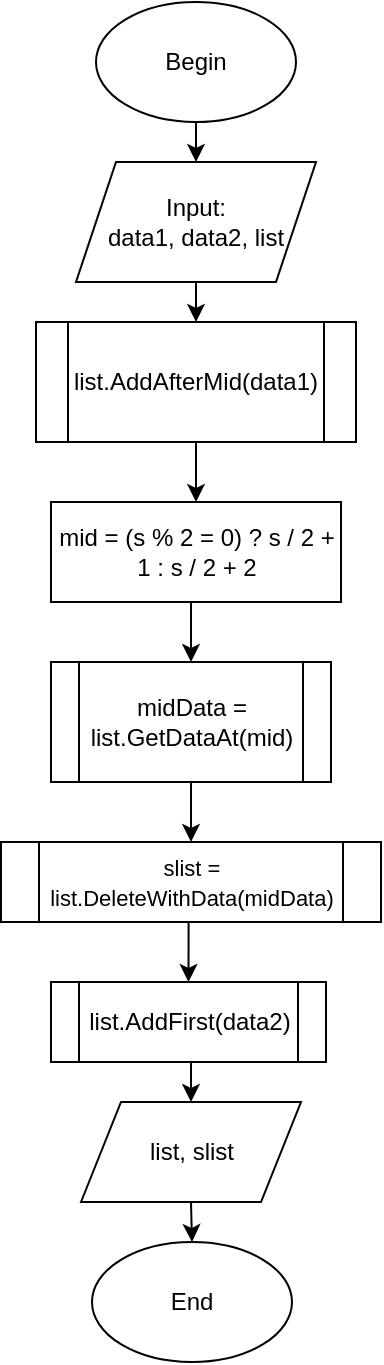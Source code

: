 <mxfile version="14.1.2" type="google" pages="3"><diagram id="O9nBha2JB4BSyRYy9WKx" name="Main"><mxGraphModel dx="1038" dy="548" grid="1" gridSize="10" guides="1" tooltips="1" connect="1" arrows="1" fold="1" page="1" pageScale="1" pageWidth="827" pageHeight="1169" math="0" shadow="0"><root><mxCell id="0"/><mxCell id="1" parent="0"/><mxCell id="jykpuYQzWmAUEqUhawBT-3" style="edgeStyle=orthogonalEdgeStyle;rounded=0;orthogonalLoop=1;jettySize=auto;html=1;exitX=0.5;exitY=1;exitDx=0;exitDy=0;entryX=0.5;entryY=0;entryDx=0;entryDy=0;" edge="1" parent="1" source="jykpuYQzWmAUEqUhawBT-1" target="jykpuYQzWmAUEqUhawBT-2"><mxGeometry relative="1" as="geometry"/></mxCell><mxCell id="jykpuYQzWmAUEqUhawBT-1" value="Begin" style="ellipse;whiteSpace=wrap;html=1;" vertex="1" parent="1"><mxGeometry x="350" y="20.0" width="100" height="60" as="geometry"/></mxCell><mxCell id="jykpuYQzWmAUEqUhawBT-6" style="edgeStyle=orthogonalEdgeStyle;rounded=0;orthogonalLoop=1;jettySize=auto;html=1;exitX=0.5;exitY=1;exitDx=0;exitDy=0;entryX=0.5;entryY=0;entryDx=0;entryDy=0;" edge="1" parent="1" source="jykpuYQzWmAUEqUhawBT-2" target="jykpuYQzWmAUEqUhawBT-5"><mxGeometry relative="1" as="geometry"/></mxCell><mxCell id="jykpuYQzWmAUEqUhawBT-2" value="Input:&lt;br&gt;data1, data2, list" style="shape=parallelogram;perimeter=parallelogramPerimeter;whiteSpace=wrap;html=1;fixedSize=1;" vertex="1" parent="1"><mxGeometry x="340" y="100" width="120" height="60" as="geometry"/></mxCell><mxCell id="zKaBg4tNaCte2Q3WxW2t-2" style="edgeStyle=orthogonalEdgeStyle;rounded=0;orthogonalLoop=1;jettySize=auto;html=1;exitX=0.5;exitY=1;exitDx=0;exitDy=0;entryX=0.5;entryY=0;entryDx=0;entryDy=0;" edge="1" parent="1" source="jykpuYQzWmAUEqUhawBT-5" target="zKaBg4tNaCte2Q3WxW2t-1"><mxGeometry relative="1" as="geometry"/></mxCell><mxCell id="jykpuYQzWmAUEqUhawBT-5" value="list.AddAfterMid(data1)" style="shape=process;whiteSpace=wrap;html=1;backgroundOutline=1;" vertex="1" parent="1"><mxGeometry x="320" y="180" width="160" height="60" as="geometry"/></mxCell><mxCell id="zKaBg4tNaCte2Q3WxW2t-4" style="edgeStyle=orthogonalEdgeStyle;rounded=0;orthogonalLoop=1;jettySize=auto;html=1;exitX=0.5;exitY=1;exitDx=0;exitDy=0;entryX=0.5;entryY=0;entryDx=0;entryDy=0;" edge="1" parent="1" source="zKaBg4tNaCte2Q3WxW2t-1" target="zKaBg4tNaCte2Q3WxW2t-5"><mxGeometry relative="1" as="geometry"><mxPoint x="400" y="340" as="targetPoint"/></mxGeometry></mxCell><mxCell id="zKaBg4tNaCte2Q3WxW2t-1" value="mid = (s % 2 = 0) ? s / 2 + 1 : s / 2 + 2" style="rounded=0;whiteSpace=wrap;html=1;" vertex="1" parent="1"><mxGeometry x="327.5" y="270" width="145" height="50" as="geometry"/></mxCell><mxCell id="zKaBg4tNaCte2Q3WxW2t-8" style="edgeStyle=orthogonalEdgeStyle;rounded=0;orthogonalLoop=1;jettySize=auto;html=1;exitX=0.5;exitY=1;exitDx=0;exitDy=0;entryX=0.5;entryY=0;entryDx=0;entryDy=0;" edge="1" parent="1" source="zKaBg4tNaCte2Q3WxW2t-5" target="zKaBg4tNaCte2Q3WxW2t-7"><mxGeometry relative="1" as="geometry"/></mxCell><mxCell id="zKaBg4tNaCte2Q3WxW2t-5" value="midData = list.GetDataAt(mid)" style="shape=process;whiteSpace=wrap;html=1;backgroundOutline=1;" vertex="1" parent="1"><mxGeometry x="327.5" y="350" width="140" height="60" as="geometry"/></mxCell><mxCell id="zKaBg4tNaCte2Q3WxW2t-10" style="edgeStyle=orthogonalEdgeStyle;rounded=0;orthogonalLoop=1;jettySize=auto;html=1;exitX=0.5;exitY=1;exitDx=0;exitDy=0;entryX=0.5;entryY=0;entryDx=0;entryDy=0;" edge="1" parent="1" source="zKaBg4tNaCte2Q3WxW2t-7" target="zKaBg4tNaCte2Q3WxW2t-9"><mxGeometry relative="1" as="geometry"/></mxCell><mxCell id="zKaBg4tNaCte2Q3WxW2t-7" value="&lt;font style=&quot;font-size: 11px&quot;&gt;slist = list.DeleteWithData(midData)&lt;/font&gt;" style="shape=process;whiteSpace=wrap;html=1;backgroundOutline=1;" vertex="1" parent="1"><mxGeometry x="302.5" y="440" width="190" height="40" as="geometry"/></mxCell><mxCell id="zKaBg4tNaCte2Q3WxW2t-12" style="edgeStyle=orthogonalEdgeStyle;rounded=0;orthogonalLoop=1;jettySize=auto;html=1;exitX=0.5;exitY=1;exitDx=0;exitDy=0;entryX=0.5;entryY=0;entryDx=0;entryDy=0;" edge="1" parent="1" source="zKaBg4tNaCte2Q3WxW2t-9" target="zKaBg4tNaCte2Q3WxW2t-11"><mxGeometry relative="1" as="geometry"/></mxCell><mxCell id="zKaBg4tNaCte2Q3WxW2t-9" value="list.AddFirst(data2)" style="shape=process;whiteSpace=wrap;html=1;backgroundOutline=1;" vertex="1" parent="1"><mxGeometry x="327.5" y="510" width="137.5" height="40" as="geometry"/></mxCell><mxCell id="zKaBg4tNaCte2Q3WxW2t-14" style="edgeStyle=orthogonalEdgeStyle;rounded=0;orthogonalLoop=1;jettySize=auto;html=1;exitX=0.5;exitY=1;exitDx=0;exitDy=0;entryX=0.5;entryY=0;entryDx=0;entryDy=0;" edge="1" parent="1" source="zKaBg4tNaCte2Q3WxW2t-11" target="zKaBg4tNaCte2Q3WxW2t-13"><mxGeometry relative="1" as="geometry"/></mxCell><mxCell id="zKaBg4tNaCte2Q3WxW2t-11" value="list, slist" style="shape=parallelogram;perimeter=parallelogramPerimeter;whiteSpace=wrap;html=1;fixedSize=1;" vertex="1" parent="1"><mxGeometry x="342.5" y="570" width="110" height="50" as="geometry"/></mxCell><mxCell id="zKaBg4tNaCte2Q3WxW2t-13" value="End" style="ellipse;whiteSpace=wrap;html=1;" vertex="1" parent="1"><mxGeometry x="348" y="640" width="100" height="60" as="geometry"/></mxCell></root></mxGraphModel></diagram><diagram id="aqb7jI0qVcSnLTjtO01O" name="DLList"><mxGraphModel dx="2595" dy="1370" grid="1" gridSize="10" guides="1" tooltips="1" connect="1" arrows="0" fold="1" page="1" pageScale="1" pageWidth="827" pageHeight="1169" math="0" shadow="0"><root><mxCell id="cHuDAxPohSDtQ9AZ4eEI-0"/><mxCell id="cHuDAxPohSDtQ9AZ4eEI-1" parent="cHuDAxPohSDtQ9AZ4eEI-0"/><mxCell id="7G2FAwikSG7dHSrYL9y_-1" value="class DLNode&lt;br&gt;{&lt;br&gt;&amp;nbsp; DLNode *next;&lt;br&gt;&amp;nbsp; DLNode *prev;&lt;br&gt;&amp;nbsp; int data;&lt;br&gt;}" style="text;html=1;align=left;verticalAlign=middle;resizable=0;points=[];autosize=1;" vertex="1" parent="cHuDAxPohSDtQ9AZ4eEI-1"><mxGeometry x="4" y="165" width="100" height="90" as="geometry"/></mxCell><mxCell id="7G2FAwikSG7dHSrYL9y_-2" value="class DLList&lt;br&gt;{&lt;br&gt;&lt;div&gt;&amp;nbsp; DLNode *head;&lt;/div&gt;&lt;div&gt;&amp;nbsp; DLNode *tail;&lt;/div&gt;&lt;div&gt;&amp;nbsp; int size;&lt;/div&gt;&lt;div&gt;}&lt;/div&gt;" style="text;html=1;align=left;verticalAlign=middle;resizable=0;points=[];autosize=1;" vertex="1" parent="cHuDAxPohSDtQ9AZ4eEI-1"><mxGeometry x="4" y="290" width="100" height="90" as="geometry"/></mxCell><mxCell id="7G2FAwikSG7dHSrYL9y_-5" style="edgeStyle=orthogonalEdgeStyle;rounded=0;orthogonalLoop=1;jettySize=auto;html=1;exitX=0.5;exitY=1;exitDx=0;exitDy=0;" edge="1" parent="cHuDAxPohSDtQ9AZ4eEI-1" source="7G2FAwikSG7dHSrYL9y_-3" target="7G2FAwikSG7dHSrYL9y_-4"><mxGeometry relative="1" as="geometry"/></mxCell><mxCell id="7G2FAwikSG7dHSrYL9y_-3" value="Begin&lt;br&gt;AddFirst" style="ellipse;whiteSpace=wrap;html=1;" vertex="1" parent="cHuDAxPohSDtQ9AZ4eEI-1"><mxGeometry x="210" y="130" width="100" height="60" as="geometry"/></mxCell><mxCell id="ji3BDTa4uHy91GvTYCmY-1" style="edgeStyle=orthogonalEdgeStyle;rounded=0;orthogonalLoop=1;jettySize=auto;html=1;exitX=0.5;exitY=1;exitDx=0;exitDy=0;entryX=0.5;entryY=0;entryDx=0;entryDy=0;" edge="1" parent="cHuDAxPohSDtQ9AZ4eEI-1" source="7G2FAwikSG7dHSrYL9y_-4" target="ji3BDTa4uHy91GvTYCmY-0"><mxGeometry relative="1" as="geometry"/></mxCell><mxCell id="7G2FAwikSG7dHSrYL9y_-4" value="data" style="shape=parallelogram;perimeter=parallelogramPerimeter;whiteSpace=wrap;html=1;fixedSize=1;" vertex="1" parent="cHuDAxPohSDtQ9AZ4eEI-1"><mxGeometry x="200" y="210" width="120" height="60" as="geometry"/></mxCell><mxCell id="ji3BDTa4uHy91GvTYCmY-5" style="edgeStyle=orthogonalEdgeStyle;rounded=0;orthogonalLoop=1;jettySize=auto;html=1;exitX=0;exitY=0.5;exitDx=0;exitDy=0;entryX=0.5;entryY=0;entryDx=0;entryDy=0;" edge="1" parent="cHuDAxPohSDtQ9AZ4eEI-1" source="ji3BDTa4uHy91GvTYCmY-0" target="ji3BDTa4uHy91GvTYCmY-2"><mxGeometry relative="1" as="geometry"/></mxCell><mxCell id="ji3BDTa4uHy91GvTYCmY-12" style="edgeStyle=orthogonalEdgeStyle;rounded=0;orthogonalLoop=1;jettySize=auto;html=1;exitX=1;exitY=0.5;exitDx=0;exitDy=0;" edge="1" parent="cHuDAxPohSDtQ9AZ4eEI-1" source="ji3BDTa4uHy91GvTYCmY-0" target="ji3BDTa4uHy91GvTYCmY-8"><mxGeometry relative="1" as="geometry"/></mxCell><mxCell id="ji3BDTa4uHy91GvTYCmY-0" value="head = null" style="rhombus;whiteSpace=wrap;html=1;" vertex="1" parent="cHuDAxPohSDtQ9AZ4eEI-1"><mxGeometry x="220" y="290" width="80" height="80" as="geometry"/></mxCell><mxCell id="ji3BDTa4uHy91GvTYCmY-4" style="edgeStyle=orthogonalEdgeStyle;rounded=0;orthogonalLoop=1;jettySize=auto;html=1;exitX=0.5;exitY=1;exitDx=0;exitDy=0;entryX=0.5;entryY=0;entryDx=0;entryDy=0;" edge="1" parent="cHuDAxPohSDtQ9AZ4eEI-1" source="ji3BDTa4uHy91GvTYCmY-2" target="ji3BDTa4uHy91GvTYCmY-3"><mxGeometry relative="1" as="geometry"/></mxCell><mxCell id="ji3BDTa4uHy91GvTYCmY-2" value="head = new DLNode(data)" style="rounded=0;whiteSpace=wrap;html=1;" vertex="1" parent="cHuDAxPohSDtQ9AZ4eEI-1"><mxGeometry x="130" y="390" width="97" height="40" as="geometry"/></mxCell><mxCell id="ji3BDTa4uHy91GvTYCmY-15" style="edgeStyle=orthogonalEdgeStyle;rounded=0;orthogonalLoop=1;jettySize=auto;html=1;exitX=0.5;exitY=1;exitDx=0;exitDy=0;entryX=0.5;entryY=0;entryDx=0;entryDy=0;" edge="1" parent="cHuDAxPohSDtQ9AZ4eEI-1" source="ji3BDTa4uHy91GvTYCmY-3" target="ji3BDTa4uHy91GvTYCmY-14"><mxGeometry relative="1" as="geometry"/></mxCell><mxCell id="ji3BDTa4uHy91GvTYCmY-3" value="tail = head&lt;br&gt;head.next = tail&lt;br&gt;head.prev = tail&lt;br&gt;tail.next = head&lt;br&gt;tail.prev = head" style="rounded=0;whiteSpace=wrap;html=1;" vertex="1" parent="cHuDAxPohSDtQ9AZ4eEI-1"><mxGeometry x="130" y="450" width="100" height="90" as="geometry"/></mxCell><mxCell id="ji3BDTa4uHy91GvTYCmY-6" value="T" style="text;html=1;align=center;verticalAlign=middle;resizable=0;points=[];autosize=1;" vertex="1" parent="cHuDAxPohSDtQ9AZ4eEI-1"><mxGeometry x="200" y="310" width="20" height="20" as="geometry"/></mxCell><mxCell id="ji3BDTa4uHy91GvTYCmY-18" style="edgeStyle=orthogonalEdgeStyle;rounded=0;orthogonalLoop=1;jettySize=auto;html=1;exitX=0.5;exitY=1;exitDx=0;exitDy=0;entryX=0.5;entryY=0;entryDx=0;entryDy=0;" edge="1" parent="cHuDAxPohSDtQ9AZ4eEI-1" source="ji3BDTa4uHy91GvTYCmY-7" target="ji3BDTa4uHy91GvTYCmY-16"><mxGeometry relative="1" as="geometry"/></mxCell><mxCell id="ji3BDTa4uHy91GvTYCmY-7" value="&lt;div style=&quot;line-height: 120%&quot;&gt;&lt;div&gt;&lt;span style=&quot;background-color: rgb(255 , 255 , 255)&quot;&gt;node.next&amp;nbsp;=&amp;nbsp;head&lt;/span&gt;&lt;/div&gt;&lt;div&gt;&lt;span style=&quot;background-color: rgb(255 , 255 , 255)&quot;&gt;node.prev&amp;nbsp;=&amp;nbsp;tail&lt;/span&gt;&lt;/div&gt;&lt;div&gt;&lt;span style=&quot;background-color: rgb(255 , 255 , 255)&quot;&gt;tail.next&amp;nbsp;=&amp;nbsp;node&lt;/span&gt;&lt;/div&gt;&lt;div&gt;&lt;span style=&quot;background-color: rgb(255 , 255 , 255)&quot;&gt;head.prev&amp;nbsp;=&amp;nbsp;node&lt;/span&gt;&lt;/div&gt;&lt;div&gt;&lt;span style=&quot;background-color: rgb(255 , 255 , 255)&quot;&gt;head = node&lt;/span&gt;&lt;/div&gt;&lt;/div&gt;" style="rounded=0;whiteSpace=wrap;html=1;align=center;" vertex="1" parent="cHuDAxPohSDtQ9AZ4eEI-1"><mxGeometry x="284.25" y="455" width="108.5" height="85" as="geometry"/></mxCell><mxCell id="ji3BDTa4uHy91GvTYCmY-10" style="edgeStyle=orthogonalEdgeStyle;rounded=0;orthogonalLoop=1;jettySize=auto;html=1;exitX=0.5;exitY=1;exitDx=0;exitDy=0;entryX=0.5;entryY=0;entryDx=0;entryDy=0;" edge="1" parent="cHuDAxPohSDtQ9AZ4eEI-1" source="ji3BDTa4uHy91GvTYCmY-8" target="ji3BDTa4uHy91GvTYCmY-7"><mxGeometry relative="1" as="geometry"/></mxCell><mxCell id="ji3BDTa4uHy91GvTYCmY-8" value="node = new DLNode(data)" style="rounded=0;whiteSpace=wrap;html=1;" vertex="1" parent="cHuDAxPohSDtQ9AZ4eEI-1"><mxGeometry x="290" y="390" width="97" height="40" as="geometry"/></mxCell><mxCell id="ji3BDTa4uHy91GvTYCmY-11" value="F" style="text;html=1;align=center;verticalAlign=middle;resizable=0;points=[];autosize=1;" vertex="1" parent="cHuDAxPohSDtQ9AZ4eEI-1"><mxGeometry x="300" y="310" width="20" height="20" as="geometry"/></mxCell><mxCell id="ji3BDTa4uHy91GvTYCmY-21" style="edgeStyle=orthogonalEdgeStyle;rounded=0;orthogonalLoop=1;jettySize=auto;html=1;exitX=0.5;exitY=1;exitDx=0;exitDy=0;" edge="1" parent="cHuDAxPohSDtQ9AZ4eEI-1" source="ji3BDTa4uHy91GvTYCmY-14" target="ji3BDTa4uHy91GvTYCmY-19"><mxGeometry relative="1" as="geometry"/></mxCell><mxCell id="ji3BDTa4uHy91GvTYCmY-14" value="size = 1" style="rounded=0;whiteSpace=wrap;html=1;" vertex="1" parent="cHuDAxPohSDtQ9AZ4eEI-1"><mxGeometry x="130" y="555" width="100" height="35" as="geometry"/></mxCell><mxCell id="ji3BDTa4uHy91GvTYCmY-20" style="edgeStyle=orthogonalEdgeStyle;rounded=0;orthogonalLoop=1;jettySize=auto;html=1;exitX=0.5;exitY=1;exitDx=0;exitDy=0;entryX=0.5;entryY=0;entryDx=0;entryDy=0;" edge="1" parent="cHuDAxPohSDtQ9AZ4eEI-1" source="ji3BDTa4uHy91GvTYCmY-16" target="ji3BDTa4uHy91GvTYCmY-19"><mxGeometry relative="1" as="geometry"/></mxCell><mxCell id="ji3BDTa4uHy91GvTYCmY-16" value="size += 1" style="rounded=0;whiteSpace=wrap;html=1;" vertex="1" parent="cHuDAxPohSDtQ9AZ4eEI-1"><mxGeometry x="284.25" y="555" width="106" height="35" as="geometry"/></mxCell><mxCell id="ji3BDTa4uHy91GvTYCmY-19" value="End&lt;br&gt;AddFirst" style="ellipse;whiteSpace=wrap;html=1;" vertex="1" parent="cHuDAxPohSDtQ9AZ4eEI-1"><mxGeometry x="210" y="650" width="100" height="60" as="geometry"/></mxCell><mxCell id="ji3BDTa4uHy91GvTYCmY-24" style="edgeStyle=orthogonalEdgeStyle;rounded=0;orthogonalLoop=1;jettySize=auto;html=1;exitX=0.5;exitY=1;exitDx=0;exitDy=0;entryX=0.5;entryY=0;entryDx=0;entryDy=0;" edge="1" parent="cHuDAxPohSDtQ9AZ4eEI-1" source="ji3BDTa4uHy91GvTYCmY-22" target="ji3BDTa4uHy91GvTYCmY-23"><mxGeometry relative="1" as="geometry"/></mxCell><mxCell id="ji3BDTa4uHy91GvTYCmY-22" value="Begin&lt;br&gt;AddLast" style="ellipse;whiteSpace=wrap;html=1;" vertex="1" parent="cHuDAxPohSDtQ9AZ4eEI-1"><mxGeometry x="520" y="130.0" width="100" height="60" as="geometry"/></mxCell><mxCell id="ji3BDTa4uHy91GvTYCmY-26" style="edgeStyle=orthogonalEdgeStyle;rounded=0;orthogonalLoop=1;jettySize=auto;html=1;exitX=0.5;exitY=1;exitDx=0;exitDy=0;" edge="1" parent="cHuDAxPohSDtQ9AZ4eEI-1" source="ji3BDTa4uHy91GvTYCmY-23" target="ji3BDTa4uHy91GvTYCmY-25"><mxGeometry relative="1" as="geometry"/></mxCell><mxCell id="ji3BDTa4uHy91GvTYCmY-23" value="data" style="shape=parallelogram;perimeter=parallelogramPerimeter;whiteSpace=wrap;html=1;fixedSize=1;" vertex="1" parent="cHuDAxPohSDtQ9AZ4eEI-1"><mxGeometry x="510" y="210" width="120" height="60" as="geometry"/></mxCell><mxCell id="ji3BDTa4uHy91GvTYCmY-28" style="edgeStyle=orthogonalEdgeStyle;rounded=0;orthogonalLoop=1;jettySize=auto;html=1;exitX=0.5;exitY=1;exitDx=0;exitDy=0;entryX=0.5;entryY=0;entryDx=0;entryDy=0;" edge="1" parent="cHuDAxPohSDtQ9AZ4eEI-1" source="ji3BDTa4uHy91GvTYCmY-25" target="ji3BDTa4uHy91GvTYCmY-27"><mxGeometry relative="1" as="geometry"/></mxCell><mxCell id="ji3BDTa4uHy91GvTYCmY-25" value="node = new DLNode(data)" style="rounded=0;whiteSpace=wrap;html=1;" vertex="1" parent="cHuDAxPohSDtQ9AZ4eEI-1"><mxGeometry x="510" y="290" width="120" height="60" as="geometry"/></mxCell><mxCell id="ji3BDTa4uHy91GvTYCmY-30" style="edgeStyle=orthogonalEdgeStyle;rounded=0;orthogonalLoop=1;jettySize=auto;html=1;exitX=0;exitY=0.5;exitDx=0;exitDy=0;entryX=0.5;entryY=0;entryDx=0;entryDy=0;" edge="1" parent="cHuDAxPohSDtQ9AZ4eEI-1" source="ji3BDTa4uHy91GvTYCmY-27" target="ji3BDTa4uHy91GvTYCmY-29"><mxGeometry relative="1" as="geometry"/></mxCell><mxCell id="ji3BDTa4uHy91GvTYCmY-33" style="edgeStyle=orthogonalEdgeStyle;rounded=0;orthogonalLoop=1;jettySize=auto;html=1;exitX=1;exitY=0.5;exitDx=0;exitDy=0;" edge="1" parent="cHuDAxPohSDtQ9AZ4eEI-1" source="ji3BDTa4uHy91GvTYCmY-27" target="ji3BDTa4uHy91GvTYCmY-32"><mxGeometry relative="1" as="geometry"/></mxCell><mxCell id="ji3BDTa4uHy91GvTYCmY-27" value="head = null" style="rhombus;whiteSpace=wrap;html=1;" vertex="1" parent="cHuDAxPohSDtQ9AZ4eEI-1"><mxGeometry x="530" y="375" width="80" height="80" as="geometry"/></mxCell><mxCell id="ji3BDTa4uHy91GvTYCmY-38" style="edgeStyle=orthogonalEdgeStyle;rounded=0;orthogonalLoop=1;jettySize=auto;html=1;exitX=0.5;exitY=1;exitDx=0;exitDy=0;entryX=0.5;entryY=0;entryDx=0;entryDy=0;" edge="1" parent="cHuDAxPohSDtQ9AZ4eEI-1" source="ji3BDTa4uHy91GvTYCmY-29" target="ji3BDTa4uHy91GvTYCmY-36"><mxGeometry relative="1" as="geometry"><Array as="points"><mxPoint x="490" y="620"/><mxPoint x="570" y="620"/></Array></mxGeometry></mxCell><mxCell id="ji3BDTa4uHy91GvTYCmY-29" value="AddFirst(data)" style="shape=process;whiteSpace=wrap;html=1;backgroundOutline=1;" vertex="1" parent="cHuDAxPohSDtQ9AZ4eEI-1"><mxGeometry x="430" y="455" width="120" height="60" as="geometry"/></mxCell><mxCell id="ji3BDTa4uHy91GvTYCmY-31" value="T" style="text;html=1;align=center;verticalAlign=middle;resizable=0;points=[];autosize=1;" vertex="1" parent="cHuDAxPohSDtQ9AZ4eEI-1"><mxGeometry x="510" y="390" width="20" height="20" as="geometry"/></mxCell><mxCell id="ji3BDTa4uHy91GvTYCmY-35" style="edgeStyle=orthogonalEdgeStyle;rounded=0;orthogonalLoop=1;jettySize=auto;html=1;exitX=0.5;exitY=1;exitDx=0;exitDy=0;entryX=0.5;entryY=0;entryDx=0;entryDy=0;" edge="1" parent="cHuDAxPohSDtQ9AZ4eEI-1" source="ji3BDTa4uHy91GvTYCmY-32" target="ji3BDTa4uHy91GvTYCmY-34"><mxGeometry relative="1" as="geometry"/></mxCell><mxCell id="ji3BDTa4uHy91GvTYCmY-32" value="node.next = head&lt;br&gt;node.prev = tail&lt;br&gt;head.prev = node&lt;br&gt;tail.next = node&lt;br&gt;tail = node" style="rounded=0;whiteSpace=wrap;html=1;" vertex="1" parent="cHuDAxPohSDtQ9AZ4eEI-1"><mxGeometry x="610" y="465" width="120" height="85" as="geometry"/></mxCell><mxCell id="ji3BDTa4uHy91GvTYCmY-37" style="edgeStyle=orthogonalEdgeStyle;rounded=0;orthogonalLoop=1;jettySize=auto;html=1;exitX=0.5;exitY=1;exitDx=0;exitDy=0;entryX=0.5;entryY=0;entryDx=0;entryDy=0;" edge="1" parent="cHuDAxPohSDtQ9AZ4eEI-1" source="ji3BDTa4uHy91GvTYCmY-34" target="ji3BDTa4uHy91GvTYCmY-36"><mxGeometry relative="1" as="geometry"><Array as="points"><mxPoint x="670" y="620"/><mxPoint x="570" y="620"/></Array></mxGeometry></mxCell><mxCell id="ji3BDTa4uHy91GvTYCmY-34" value="size += 1" style="rounded=0;whiteSpace=wrap;html=1;" vertex="1" parent="cHuDAxPohSDtQ9AZ4eEI-1"><mxGeometry x="617" y="567" width="106" height="35" as="geometry"/></mxCell><mxCell id="ji3BDTa4uHy91GvTYCmY-36" value="End&lt;br&gt;AddLast" style="ellipse;whiteSpace=wrap;html=1;" vertex="1" parent="cHuDAxPohSDtQ9AZ4eEI-1"><mxGeometry x="520" y="640" width="100" height="60" as="geometry"/></mxCell><mxCell id="ji3BDTa4uHy91GvTYCmY-39" value="F" style="text;html=1;align=center;verticalAlign=middle;resizable=0;points=[];autosize=1;" vertex="1" parent="cHuDAxPohSDtQ9AZ4eEI-1"><mxGeometry x="610" y="390" width="20" height="20" as="geometry"/></mxCell><mxCell id="ji3BDTa4uHy91GvTYCmY-42" style="edgeStyle=orthogonalEdgeStyle;rounded=0;orthogonalLoop=1;jettySize=auto;html=1;exitX=0.5;exitY=1;exitDx=0;exitDy=0;entryX=0.5;entryY=0;entryDx=0;entryDy=0;" edge="1" parent="cHuDAxPohSDtQ9AZ4eEI-1" source="ji3BDTa4uHy91GvTYCmY-40" target="ji3BDTa4uHy91GvTYCmY-41"><mxGeometry relative="1" as="geometry"/></mxCell><mxCell id="ji3BDTa4uHy91GvTYCmY-40" value="Begin&lt;br&gt;AddAtPosition" style="ellipse;whiteSpace=wrap;html=1;" vertex="1" parent="cHuDAxPohSDtQ9AZ4eEI-1"><mxGeometry x="850" y="130.0" width="100" height="60" as="geometry"/></mxCell><mxCell id="ji3BDTa4uHy91GvTYCmY-44" style="edgeStyle=orthogonalEdgeStyle;rounded=0;orthogonalLoop=1;jettySize=auto;html=1;exitX=0.5;exitY=1;exitDx=0;exitDy=0;" edge="1" parent="cHuDAxPohSDtQ9AZ4eEI-1" source="ji3BDTa4uHy91GvTYCmY-41" target="ji3BDTa4uHy91GvTYCmY-43"><mxGeometry relative="1" as="geometry"/></mxCell><mxCell id="ji3BDTa4uHy91GvTYCmY-41" value="data, pos" style="shape=parallelogram;perimeter=parallelogramPerimeter;whiteSpace=wrap;html=1;fixedSize=1;" vertex="1" parent="cHuDAxPohSDtQ9AZ4eEI-1"><mxGeometry x="840" y="210" width="120" height="60" as="geometry"/></mxCell><mxCell id="ji3BDTa4uHy91GvTYCmY-50" style="edgeStyle=orthogonalEdgeStyle;rounded=0;orthogonalLoop=1;jettySize=auto;html=1;exitX=1;exitY=0.5;exitDx=0;exitDy=0;entryX=0.5;entryY=0;entryDx=0;entryDy=0;" edge="1" parent="cHuDAxPohSDtQ9AZ4eEI-1" source="ji3BDTa4uHy91GvTYCmY-43" target="ji3BDTa4uHy91GvTYCmY-45"><mxGeometry relative="1" as="geometry"/></mxCell><mxCell id="ji3BDTa4uHy91GvTYCmY-78" style="edgeStyle=orthogonalEdgeStyle;rounded=0;orthogonalLoop=1;jettySize=auto;html=1;exitX=0;exitY=0.5;exitDx=0;exitDy=0;entryX=0.5;entryY=0;entryDx=0;entryDy=0;" edge="1" parent="cHuDAxPohSDtQ9AZ4eEI-1" source="ji3BDTa4uHy91GvTYCmY-43" target="ji3BDTa4uHy91GvTYCmY-74"><mxGeometry relative="1" as="geometry"><Array as="points"><mxPoint x="760" y="350"/><mxPoint x="760" y="980"/><mxPoint x="856" y="980"/></Array></mxGeometry></mxCell><mxCell id="ji3BDTa4uHy91GvTYCmY-43" value="&lt;font style=&quot;font-size: 10px ; line-height: 120%&quot;&gt;&lt;span&gt;pos &amp;gt;= 1 &lt;/span&gt;&lt;font style=&quot;font-size: 10px&quot;&gt;AND&lt;/font&gt;&lt;br&gt;&lt;span&gt;pos &amp;lt;= size + 1&lt;/span&gt;&lt;/font&gt;" style="rhombus;whiteSpace=wrap;html=1;" vertex="1" parent="cHuDAxPohSDtQ9AZ4eEI-1"><mxGeometry x="850" y="300" width="100" height="100" as="geometry"/></mxCell><mxCell id="ji3BDTa4uHy91GvTYCmY-48" style="edgeStyle=orthogonalEdgeStyle;rounded=0;orthogonalLoop=1;jettySize=auto;html=1;exitX=1;exitY=0.5;exitDx=0;exitDy=0;entryX=0.5;entryY=0;entryDx=0;entryDy=0;" edge="1" parent="cHuDAxPohSDtQ9AZ4eEI-1" source="ji3BDTa4uHy91GvTYCmY-45" target="ji3BDTa4uHy91GvTYCmY-47"><mxGeometry relative="1" as="geometry"/></mxCell><mxCell id="ji3BDTa4uHy91GvTYCmY-53" style="edgeStyle=orthogonalEdgeStyle;rounded=0;orthogonalLoop=1;jettySize=auto;html=1;exitX=0;exitY=0.5;exitDx=0;exitDy=0;" edge="1" parent="cHuDAxPohSDtQ9AZ4eEI-1" source="ji3BDTa4uHy91GvTYCmY-45" target="ji3BDTa4uHy91GvTYCmY-52"><mxGeometry relative="1" as="geometry"/></mxCell><mxCell id="ji3BDTa4uHy91GvTYCmY-45" value="pos = 1" style="rhombus;whiteSpace=wrap;html=1;" vertex="1" parent="cHuDAxPohSDtQ9AZ4eEI-1"><mxGeometry x="971" y="420" width="80" height="80" as="geometry"/></mxCell><mxCell id="ji3BDTa4uHy91GvTYCmY-77" style="edgeStyle=orthogonalEdgeStyle;rounded=0;orthogonalLoop=1;jettySize=auto;html=1;exitX=0.5;exitY=1;exitDx=0;exitDy=0;entryX=0.5;entryY=0;entryDx=0;entryDy=0;" edge="1" parent="cHuDAxPohSDtQ9AZ4eEI-1" source="ji3BDTa4uHy91GvTYCmY-47" target="ji3BDTa4uHy91GvTYCmY-74"><mxGeometry relative="1" as="geometry"><Array as="points"><mxPoint x="1111" y="980"/><mxPoint x="856" y="980"/></Array></mxGeometry></mxCell><mxCell id="ji3BDTa4uHy91GvTYCmY-47" value="AddFirst(data)" style="shape=process;whiteSpace=wrap;html=1;backgroundOutline=1;" vertex="1" parent="cHuDAxPohSDtQ9AZ4eEI-1"><mxGeometry x="1051" y="489" width="120" height="32" as="geometry"/></mxCell><mxCell id="ji3BDTa4uHy91GvTYCmY-49" value="T" style="text;html=1;align=center;verticalAlign=middle;resizable=0;points=[];autosize=1;" vertex="1" parent="cHuDAxPohSDtQ9AZ4eEI-1"><mxGeometry x="1051" y="440" width="20" height="20" as="geometry"/></mxCell><mxCell id="ji3BDTa4uHy91GvTYCmY-51" value="T" style="text;html=1;align=center;verticalAlign=middle;resizable=0;points=[];autosize=1;" vertex="1" parent="cHuDAxPohSDtQ9AZ4eEI-1"><mxGeometry x="950" y="330" width="20" height="20" as="geometry"/></mxCell><mxCell id="ji3BDTa4uHy91GvTYCmY-55" style="edgeStyle=orthogonalEdgeStyle;rounded=0;orthogonalLoop=1;jettySize=auto;html=1;exitX=1;exitY=0.5;exitDx=0;exitDy=0;" edge="1" parent="cHuDAxPohSDtQ9AZ4eEI-1" source="ji3BDTa4uHy91GvTYCmY-52" target="ji3BDTa4uHy91GvTYCmY-54"><mxGeometry relative="1" as="geometry"/></mxCell><mxCell id="ji3BDTa4uHy91GvTYCmY-59" style="edgeStyle=orthogonalEdgeStyle;rounded=0;orthogonalLoop=1;jettySize=auto;html=1;exitX=0;exitY=0.5;exitDx=0;exitDy=0;entryX=0.5;entryY=0;entryDx=0;entryDy=0;" edge="1" parent="cHuDAxPohSDtQ9AZ4eEI-1" source="ji3BDTa4uHy91GvTYCmY-52" target="ji3BDTa4uHy91GvTYCmY-58"><mxGeometry relative="1" as="geometry"/></mxCell><mxCell id="ji3BDTa4uHy91GvTYCmY-52" value="&lt;font style=&quot;font-size: 11px&quot;&gt;pos = size + 1&lt;/font&gt;" style="rhombus;whiteSpace=wrap;html=1;" vertex="1" parent="cHuDAxPohSDtQ9AZ4eEI-1"><mxGeometry x="891" y="515" width="80" height="80" as="geometry"/></mxCell><mxCell id="ji3BDTa4uHy91GvTYCmY-75" style="edgeStyle=orthogonalEdgeStyle;rounded=0;orthogonalLoop=1;jettySize=auto;html=1;exitX=0.5;exitY=1;exitDx=0;exitDy=0;entryX=0.5;entryY=0;entryDx=0;entryDy=0;" edge="1" parent="cHuDAxPohSDtQ9AZ4eEI-1" source="ji3BDTa4uHy91GvTYCmY-54" target="ji3BDTa4uHy91GvTYCmY-74"><mxGeometry relative="1" as="geometry"><Array as="points"><mxPoint x="1022" y="980"/><mxPoint x="856" y="980"/></Array></mxGeometry></mxCell><mxCell id="ji3BDTa4uHy91GvTYCmY-54" value="AddLast(data)" style="shape=process;whiteSpace=wrap;html=1;backgroundOutline=1;" vertex="1" parent="cHuDAxPohSDtQ9AZ4eEI-1"><mxGeometry x="971" y="595" width="101" height="35" as="geometry"/></mxCell><mxCell id="ji3BDTa4uHy91GvTYCmY-56" value="F" style="text;html=1;align=center;verticalAlign=middle;resizable=0;points=[];autosize=1;" vertex="1" parent="cHuDAxPohSDtQ9AZ4eEI-1"><mxGeometry x="950" y="440" width="20" height="20" as="geometry"/></mxCell><mxCell id="ji3BDTa4uHy91GvTYCmY-57" value="T" style="text;html=1;align=center;verticalAlign=middle;resizable=0;points=[];autosize=1;" vertex="1" parent="cHuDAxPohSDtQ9AZ4eEI-1"><mxGeometry x="971" y="530" width="20" height="20" as="geometry"/></mxCell><mxCell id="ji3BDTa4uHy91GvTYCmY-62" style="edgeStyle=orthogonalEdgeStyle;rounded=0;orthogonalLoop=1;jettySize=auto;html=1;exitX=0.5;exitY=1;exitDx=0;exitDy=0;entryX=0.5;entryY=0;entryDx=0;entryDy=0;" edge="1" parent="cHuDAxPohSDtQ9AZ4eEI-1" source="ji3BDTa4uHy91GvTYCmY-58" target="ji3BDTa4uHy91GvTYCmY-61"><mxGeometry relative="1" as="geometry"/></mxCell><mxCell id="ji3BDTa4uHy91GvTYCmY-58" value="current = head&lt;br&gt;node = new DLNode(data)" style="rounded=0;whiteSpace=wrap;html=1;" vertex="1" parent="cHuDAxPohSDtQ9AZ4eEI-1"><mxGeometry x="800" y="595" width="110" height="45" as="geometry"/></mxCell><mxCell id="ji3BDTa4uHy91GvTYCmY-60" value="F" style="text;html=1;align=center;verticalAlign=middle;resizable=0;points=[];autosize=1;" vertex="1" parent="cHuDAxPohSDtQ9AZ4eEI-1"><mxGeometry x="870" y="530" width="20" height="20" as="geometry"/></mxCell><mxCell id="ji3BDTa4uHy91GvTYCmY-64" style="edgeStyle=orthogonalEdgeStyle;rounded=0;orthogonalLoop=1;jettySize=auto;html=1;exitX=0.5;exitY=1;exitDx=0;exitDy=0;entryX=0.5;entryY=0;entryDx=0;entryDy=0;" edge="1" parent="cHuDAxPohSDtQ9AZ4eEI-1" source="ji3BDTa4uHy91GvTYCmY-61" target="ji3BDTa4uHy91GvTYCmY-63"><mxGeometry relative="1" as="geometry"/></mxCell><mxCell id="ji3BDTa4uHy91GvTYCmY-70" style="edgeStyle=orthogonalEdgeStyle;rounded=0;orthogonalLoop=1;jettySize=auto;html=1;exitX=1;exitY=0.5;exitDx=0;exitDy=0;entryX=0.5;entryY=0;entryDx=0;entryDy=0;" edge="1" parent="cHuDAxPohSDtQ9AZ4eEI-1" source="ji3BDTa4uHy91GvTYCmY-61" target="ji3BDTa4uHy91GvTYCmY-67"><mxGeometry relative="1" as="geometry"><Array as="points"><mxPoint x="935" y="685"/><mxPoint x="935" y="800"/><mxPoint x="855" y="800"/></Array></mxGeometry></mxCell><mxCell id="ji3BDTa4uHy91GvTYCmY-61" value="i = 1; i &amp;lt; pos; i += 1" style="shape=hexagon;perimeter=hexagonPerimeter2;whiteSpace=wrap;html=1;fixedSize=1;" vertex="1" parent="cHuDAxPohSDtQ9AZ4eEI-1"><mxGeometry x="795" y="660" width="120" height="50" as="geometry"/></mxCell><mxCell id="ji3BDTa4uHy91GvTYCmY-66" style="edgeStyle=orthogonalEdgeStyle;rounded=0;orthogonalLoop=1;jettySize=auto;html=1;exitX=0.5;exitY=1;exitDx=0;exitDy=0;entryX=0;entryY=0.5;entryDx=0;entryDy=0;" edge="1" parent="cHuDAxPohSDtQ9AZ4eEI-1" source="ji3BDTa4uHy91GvTYCmY-63" target="ji3BDTa4uHy91GvTYCmY-61"><mxGeometry relative="1" as="geometry"/></mxCell><mxCell id="ji3BDTa4uHy91GvTYCmY-63" value="current = current.next" style="rounded=0;whiteSpace=wrap;html=1;" vertex="1" parent="cHuDAxPohSDtQ9AZ4eEI-1"><mxGeometry x="800" y="730" width="110" height="30" as="geometry"/></mxCell><mxCell id="ji3BDTa4uHy91GvTYCmY-65" value="T" style="text;html=1;align=center;verticalAlign=middle;resizable=0;points=[];autosize=1;" vertex="1" parent="cHuDAxPohSDtQ9AZ4eEI-1"><mxGeometry x="860" y="710" width="20" height="20" as="geometry"/></mxCell><mxCell id="ji3BDTa4uHy91GvTYCmY-72" style="edgeStyle=orthogonalEdgeStyle;rounded=0;orthogonalLoop=1;jettySize=auto;html=1;exitX=0.5;exitY=1;exitDx=0;exitDy=0;entryX=0.5;entryY=0;entryDx=0;entryDy=0;" edge="1" parent="cHuDAxPohSDtQ9AZ4eEI-1" source="ji3BDTa4uHy91GvTYCmY-67" target="ji3BDTa4uHy91GvTYCmY-71"><mxGeometry relative="1" as="geometry"/></mxCell><mxCell id="ji3BDTa4uHy91GvTYCmY-67" value="node.next = current&lt;br&gt;node.prev = current.prev&lt;br&gt;current.prev.next = node&lt;br&gt;current.prev = node" style="rounded=0;whiteSpace=wrap;html=1;" vertex="1" parent="cHuDAxPohSDtQ9AZ4eEI-1"><mxGeometry x="777.5" y="840" width="155" height="60" as="geometry"/></mxCell><mxCell id="ji3BDTa4uHy91GvTYCmY-69" value="F" style="text;html=1;align=center;verticalAlign=middle;resizable=0;points=[];autosize=1;" vertex="1" parent="cHuDAxPohSDtQ9AZ4eEI-1"><mxGeometry x="910" y="660" width="20" height="20" as="geometry"/></mxCell><mxCell id="ji3BDTa4uHy91GvTYCmY-76" style="edgeStyle=orthogonalEdgeStyle;rounded=0;orthogonalLoop=1;jettySize=auto;html=1;exitX=0.5;exitY=1;exitDx=0;exitDy=0;entryX=0.5;entryY=0;entryDx=0;entryDy=0;" edge="1" parent="cHuDAxPohSDtQ9AZ4eEI-1" source="ji3BDTa4uHy91GvTYCmY-71" target="ji3BDTa4uHy91GvTYCmY-74"><mxGeometry relative="1" as="geometry"/></mxCell><mxCell id="ji3BDTa4uHy91GvTYCmY-71" value="size += 1" style="rounded=0;whiteSpace=wrap;html=1;" vertex="1" parent="cHuDAxPohSDtQ9AZ4eEI-1"><mxGeometry x="780" y="920" width="152.5" height="40" as="geometry"/></mxCell><mxCell id="ji3BDTa4uHy91GvTYCmY-74" value="End&lt;br&gt;AddAtPos" style="ellipse;whiteSpace=wrap;html=1;" vertex="1" parent="cHuDAxPohSDtQ9AZ4eEI-1"><mxGeometry x="806.25" y="1000" width="100" height="60" as="geometry"/></mxCell><mxCell id="ji3BDTa4uHy91GvTYCmY-79" value="F" style="text;html=1;align=center;verticalAlign=middle;resizable=0;points=[];autosize=1;" vertex="1" parent="cHuDAxPohSDtQ9AZ4eEI-1"><mxGeometry x="830" y="330" width="20" height="20" as="geometry"/></mxCell><mxCell id="ji3BDTa4uHy91GvTYCmY-82" style="edgeStyle=orthogonalEdgeStyle;rounded=0;orthogonalLoop=1;jettySize=auto;html=1;exitX=0.5;exitY=1;exitDx=0;exitDy=0;entryX=0.5;entryY=0;entryDx=0;entryDy=0;" edge="1" parent="cHuDAxPohSDtQ9AZ4eEI-1" source="ji3BDTa4uHy91GvTYCmY-80" target="ji3BDTa4uHy91GvTYCmY-81"><mxGeometry relative="1" as="geometry"/></mxCell><mxCell id="ji3BDTa4uHy91GvTYCmY-80" value="Begin&lt;br&gt;DeleteFirst" style="ellipse;whiteSpace=wrap;html=1;" vertex="1" parent="cHuDAxPohSDtQ9AZ4eEI-1"><mxGeometry x="1230" y="130.0" width="100" height="60" as="geometry"/></mxCell><mxCell id="ji3BDTa4uHy91GvTYCmY-85" style="edgeStyle=orthogonalEdgeStyle;rounded=0;orthogonalLoop=1;jettySize=auto;html=1;exitX=1;exitY=0.5;exitDx=0;exitDy=0;entryX=0.5;entryY=0;entryDx=0;entryDy=0;" edge="1" parent="cHuDAxPohSDtQ9AZ4eEI-1" source="ji3BDTa4uHy91GvTYCmY-81" target="ji3BDTa4uHy91GvTYCmY-83"><mxGeometry relative="1" as="geometry"/></mxCell><mxCell id="ji3BDTa4uHy91GvTYCmY-98" style="edgeStyle=orthogonalEdgeStyle;rounded=0;orthogonalLoop=1;jettySize=auto;html=1;exitX=0;exitY=0.5;exitDx=0;exitDy=0;entryX=0.5;entryY=0;entryDx=0;entryDy=0;" edge="1" parent="cHuDAxPohSDtQ9AZ4eEI-1" source="ji3BDTa4uHy91GvTYCmY-81" target="ji3BDTa4uHy91GvTYCmY-95"><mxGeometry relative="1" as="geometry"><Array as="points"><mxPoint x="1220" y="250"/><mxPoint x="1220" y="520"/><mxPoint x="1280" y="520"/></Array></mxGeometry></mxCell><mxCell id="ji3BDTa4uHy91GvTYCmY-81" value="head = null" style="rhombus;whiteSpace=wrap;html=1;" vertex="1" parent="cHuDAxPohSDtQ9AZ4eEI-1"><mxGeometry x="1240" y="210" width="80" height="80" as="geometry"/></mxCell><mxCell id="ji3BDTa4uHy91GvTYCmY-88" style="edgeStyle=orthogonalEdgeStyle;rounded=0;orthogonalLoop=1;jettySize=auto;html=1;exitX=0.5;exitY=1;exitDx=0;exitDy=0;entryX=0.5;entryY=0;entryDx=0;entryDy=0;" edge="1" parent="cHuDAxPohSDtQ9AZ4eEI-1" source="ji3BDTa4uHy91GvTYCmY-83" target="ji3BDTa4uHy91GvTYCmY-87"><mxGeometry relative="1" as="geometry"/></mxCell><mxCell id="ji3BDTa4uHy91GvTYCmY-83" value="size -= 1" style="rounded=0;whiteSpace=wrap;html=1;" vertex="1" parent="cHuDAxPohSDtQ9AZ4eEI-1"><mxGeometry x="1350" y="290" width="110" height="40" as="geometry"/></mxCell><mxCell id="ji3BDTa4uHy91GvTYCmY-86" value="F" style="text;html=1;align=center;verticalAlign=middle;resizable=0;points=[];autosize=1;" vertex="1" parent="cHuDAxPohSDtQ9AZ4eEI-1"><mxGeometry x="1320" y="230" width="20" height="20" as="geometry"/></mxCell><mxCell id="ji3BDTa4uHy91GvTYCmY-90" style="edgeStyle=orthogonalEdgeStyle;rounded=0;orthogonalLoop=1;jettySize=auto;html=1;exitX=1;exitY=0.5;exitDx=0;exitDy=0;entryX=0.5;entryY=0;entryDx=0;entryDy=0;" edge="1" parent="cHuDAxPohSDtQ9AZ4eEI-1" source="ji3BDTa4uHy91GvTYCmY-87" target="ji3BDTa4uHy91GvTYCmY-89"><mxGeometry relative="1" as="geometry"/></mxCell><mxCell id="ji3BDTa4uHy91GvTYCmY-93" style="edgeStyle=orthogonalEdgeStyle;rounded=0;orthogonalLoop=1;jettySize=auto;html=1;exitX=0;exitY=0.5;exitDx=0;exitDy=0;entryX=0.5;entryY=0;entryDx=0;entryDy=0;" edge="1" parent="cHuDAxPohSDtQ9AZ4eEI-1" source="ji3BDTa4uHy91GvTYCmY-87" target="ji3BDTa4uHy91GvTYCmY-92"><mxGeometry relative="1" as="geometry"/></mxCell><mxCell id="ji3BDTa4uHy91GvTYCmY-87" value="head = tail" style="rhombus;whiteSpace=wrap;html=1;" vertex="1" parent="cHuDAxPohSDtQ9AZ4eEI-1"><mxGeometry x="1365" y="350" width="80" height="80" as="geometry"/></mxCell><mxCell id="ji3BDTa4uHy91GvTYCmY-97" style="edgeStyle=orthogonalEdgeStyle;rounded=0;orthogonalLoop=1;jettySize=auto;html=1;exitX=0.5;exitY=1;exitDx=0;exitDy=0;entryX=0.5;entryY=0;entryDx=0;entryDy=0;" edge="1" parent="cHuDAxPohSDtQ9AZ4eEI-1" source="ji3BDTa4uHy91GvTYCmY-89" target="ji3BDTa4uHy91GvTYCmY-95"><mxGeometry relative="1" as="geometry"><Array as="points"><mxPoint x="1505" y="520"/><mxPoint x="1280" y="520"/></Array></mxGeometry></mxCell><mxCell id="ji3BDTa4uHy91GvTYCmY-89" value="head = null&lt;br&gt;tail = null" style="rounded=0;whiteSpace=wrap;html=1;" vertex="1" parent="cHuDAxPohSDtQ9AZ4eEI-1"><mxGeometry x="1460" y="435" width="90" height="50" as="geometry"/></mxCell><mxCell id="ji3BDTa4uHy91GvTYCmY-91" value="T" style="text;html=1;align=center;verticalAlign=middle;resizable=0;points=[];autosize=1;" vertex="1" parent="cHuDAxPohSDtQ9AZ4eEI-1"><mxGeometry x="1440" y="370" width="20" height="20" as="geometry"/></mxCell><mxCell id="ji3BDTa4uHy91GvTYCmY-96" style="edgeStyle=orthogonalEdgeStyle;rounded=0;orthogonalLoop=1;jettySize=auto;html=1;exitX=0.5;exitY=1;exitDx=0;exitDy=0;" edge="1" parent="cHuDAxPohSDtQ9AZ4eEI-1" source="ji3BDTa4uHy91GvTYCmY-92" target="ji3BDTa4uHy91GvTYCmY-95"><mxGeometry relative="1" as="geometry"/></mxCell><mxCell id="ji3BDTa4uHy91GvTYCmY-92" value="tail.next = head.next&lt;br&gt;head.next.prev = tail&lt;br&gt;head = tail.next&amp;nbsp;" style="rounded=0;whiteSpace=wrap;html=1;" vertex="1" parent="cHuDAxPohSDtQ9AZ4eEI-1"><mxGeometry x="1270" y="430" width="120" height="60" as="geometry"/></mxCell><mxCell id="ji3BDTa4uHy91GvTYCmY-94" value="F" style="text;html=1;align=center;verticalAlign=middle;resizable=0;points=[];autosize=1;" vertex="1" parent="cHuDAxPohSDtQ9AZ4eEI-1"><mxGeometry x="1340" y="370" width="20" height="20" as="geometry"/></mxCell><mxCell id="ji3BDTa4uHy91GvTYCmY-95" value="End&lt;br&gt;DeleteFirst" style="ellipse;whiteSpace=wrap;html=1;" vertex="1" parent="cHuDAxPohSDtQ9AZ4eEI-1"><mxGeometry x="1230" y="550" width="100" height="60" as="geometry"/></mxCell><mxCell id="ji3BDTa4uHy91GvTYCmY-99" value="T" style="text;html=1;align=center;verticalAlign=middle;resizable=0;points=[];autosize=1;" vertex="1" parent="cHuDAxPohSDtQ9AZ4eEI-1"><mxGeometry x="1220" y="230" width="20" height="20" as="geometry"/></mxCell><mxCell id="ji3BDTa4uHy91GvTYCmY-103" style="edgeStyle=orthogonalEdgeStyle;rounded=0;orthogonalLoop=1;jettySize=auto;html=1;exitX=0.5;exitY=1;exitDx=0;exitDy=0;entryX=0.5;entryY=0;entryDx=0;entryDy=0;" edge="1" parent="cHuDAxPohSDtQ9AZ4eEI-1" source="ji3BDTa4uHy91GvTYCmY-104" target="ji3BDTa4uHy91GvTYCmY-107"><mxGeometry relative="1" as="geometry"/></mxCell><mxCell id="ji3BDTa4uHy91GvTYCmY-104" value="Begin&lt;br&gt;DeleteLast" style="ellipse;whiteSpace=wrap;html=1;" vertex="1" parent="cHuDAxPohSDtQ9AZ4eEI-1"><mxGeometry x="1590" y="130.0" width="100" height="60" as="geometry"/></mxCell><mxCell id="ji3BDTa4uHy91GvTYCmY-105" style="edgeStyle=orthogonalEdgeStyle;rounded=0;orthogonalLoop=1;jettySize=auto;html=1;exitX=1;exitY=0.5;exitDx=0;exitDy=0;entryX=0.5;entryY=0;entryDx=0;entryDy=0;" edge="1" parent="cHuDAxPohSDtQ9AZ4eEI-1" source="ji3BDTa4uHy91GvTYCmY-107" target="ji3BDTa4uHy91GvTYCmY-109"><mxGeometry relative="1" as="geometry"/></mxCell><mxCell id="ji3BDTa4uHy91GvTYCmY-106" style="edgeStyle=orthogonalEdgeStyle;rounded=0;orthogonalLoop=1;jettySize=auto;html=1;exitX=0;exitY=0.5;exitDx=0;exitDy=0;entryX=0.5;entryY=0;entryDx=0;entryDy=0;" edge="1" parent="cHuDAxPohSDtQ9AZ4eEI-1" source="ji3BDTa4uHy91GvTYCmY-107" target="ji3BDTa4uHy91GvTYCmY-120"><mxGeometry relative="1" as="geometry"><Array as="points"><mxPoint x="1580" y="250"/><mxPoint x="1580" y="520"/><mxPoint x="1640" y="520"/></Array></mxGeometry></mxCell><mxCell id="ji3BDTa4uHy91GvTYCmY-107" value="head = null" style="rhombus;whiteSpace=wrap;html=1;" vertex="1" parent="cHuDAxPohSDtQ9AZ4eEI-1"><mxGeometry x="1600" y="210" width="80" height="80" as="geometry"/></mxCell><mxCell id="ji3BDTa4uHy91GvTYCmY-108" style="edgeStyle=orthogonalEdgeStyle;rounded=0;orthogonalLoop=1;jettySize=auto;html=1;exitX=0.5;exitY=1;exitDx=0;exitDy=0;entryX=0.5;entryY=0;entryDx=0;entryDy=0;" edge="1" parent="cHuDAxPohSDtQ9AZ4eEI-1" source="ji3BDTa4uHy91GvTYCmY-109" target="ji3BDTa4uHy91GvTYCmY-113"><mxGeometry relative="1" as="geometry"/></mxCell><mxCell id="ji3BDTa4uHy91GvTYCmY-109" value="size -= 1" style="rounded=0;whiteSpace=wrap;html=1;" vertex="1" parent="cHuDAxPohSDtQ9AZ4eEI-1"><mxGeometry x="1710" y="290" width="110" height="40" as="geometry"/></mxCell><mxCell id="ji3BDTa4uHy91GvTYCmY-110" value="F" style="text;html=1;align=center;verticalAlign=middle;resizable=0;points=[];autosize=1;" vertex="1" parent="cHuDAxPohSDtQ9AZ4eEI-1"><mxGeometry x="1680" y="230" width="20" height="20" as="geometry"/></mxCell><mxCell id="ji3BDTa4uHy91GvTYCmY-111" style="edgeStyle=orthogonalEdgeStyle;rounded=0;orthogonalLoop=1;jettySize=auto;html=1;exitX=1;exitY=0.5;exitDx=0;exitDy=0;entryX=0.5;entryY=0;entryDx=0;entryDy=0;" edge="1" parent="cHuDAxPohSDtQ9AZ4eEI-1" source="ji3BDTa4uHy91GvTYCmY-113" target="ji3BDTa4uHy91GvTYCmY-115"><mxGeometry relative="1" as="geometry"/></mxCell><mxCell id="ji3BDTa4uHy91GvTYCmY-112" style="edgeStyle=orthogonalEdgeStyle;rounded=0;orthogonalLoop=1;jettySize=auto;html=1;exitX=0;exitY=0.5;exitDx=0;exitDy=0;entryX=0.5;entryY=0;entryDx=0;entryDy=0;" edge="1" parent="cHuDAxPohSDtQ9AZ4eEI-1" source="ji3BDTa4uHy91GvTYCmY-113" target="ji3BDTa4uHy91GvTYCmY-118"><mxGeometry relative="1" as="geometry"/></mxCell><mxCell id="ji3BDTa4uHy91GvTYCmY-113" value="head = tail" style="rhombus;whiteSpace=wrap;html=1;" vertex="1" parent="cHuDAxPohSDtQ9AZ4eEI-1"><mxGeometry x="1725" y="350" width="80" height="80" as="geometry"/></mxCell><mxCell id="ji3BDTa4uHy91GvTYCmY-114" style="edgeStyle=orthogonalEdgeStyle;rounded=0;orthogonalLoop=1;jettySize=auto;html=1;exitX=0.5;exitY=1;exitDx=0;exitDy=0;entryX=0.5;entryY=0;entryDx=0;entryDy=0;" edge="1" parent="cHuDAxPohSDtQ9AZ4eEI-1" source="ji3BDTa4uHy91GvTYCmY-115" target="ji3BDTa4uHy91GvTYCmY-120"><mxGeometry relative="1" as="geometry"><Array as="points"><mxPoint x="1865" y="520"/><mxPoint x="1640" y="520"/></Array></mxGeometry></mxCell><mxCell id="ji3BDTa4uHy91GvTYCmY-115" value="head = null&lt;br&gt;tail = null" style="rounded=0;whiteSpace=wrap;html=1;" vertex="1" parent="cHuDAxPohSDtQ9AZ4eEI-1"><mxGeometry x="1820" y="435" width="90" height="50" as="geometry"/></mxCell><mxCell id="ji3BDTa4uHy91GvTYCmY-116" value="T" style="text;html=1;align=center;verticalAlign=middle;resizable=0;points=[];autosize=1;" vertex="1" parent="cHuDAxPohSDtQ9AZ4eEI-1"><mxGeometry x="1800" y="370" width="20" height="20" as="geometry"/></mxCell><mxCell id="ji3BDTa4uHy91GvTYCmY-117" style="edgeStyle=orthogonalEdgeStyle;rounded=0;orthogonalLoop=1;jettySize=auto;html=1;exitX=0.5;exitY=1;exitDx=0;exitDy=0;" edge="1" parent="cHuDAxPohSDtQ9AZ4eEI-1" source="ji3BDTa4uHy91GvTYCmY-118" target="ji3BDTa4uHy91GvTYCmY-120"><mxGeometry relative="1" as="geometry"/></mxCell><mxCell id="ji3BDTa4uHy91GvTYCmY-118" value="head.prev= tail.prev&lt;br&gt;tail.prev.next = head&lt;br&gt;tail = head.prev&amp;nbsp;" style="rounded=0;whiteSpace=wrap;html=1;" vertex="1" parent="cHuDAxPohSDtQ9AZ4eEI-1"><mxGeometry x="1630" y="430" width="120" height="60" as="geometry"/></mxCell><mxCell id="ji3BDTa4uHy91GvTYCmY-119" value="F" style="text;html=1;align=center;verticalAlign=middle;resizable=0;points=[];autosize=1;" vertex="1" parent="cHuDAxPohSDtQ9AZ4eEI-1"><mxGeometry x="1700" y="370" width="20" height="20" as="geometry"/></mxCell><mxCell id="ji3BDTa4uHy91GvTYCmY-120" value="End&lt;br&gt;DeleteLast" style="ellipse;whiteSpace=wrap;html=1;" vertex="1" parent="cHuDAxPohSDtQ9AZ4eEI-1"><mxGeometry x="1590" y="550" width="100" height="60" as="geometry"/></mxCell><mxCell id="ji3BDTa4uHy91GvTYCmY-121" value="T" style="text;html=1;align=center;verticalAlign=middle;resizable=0;points=[];autosize=1;" vertex="1" parent="cHuDAxPohSDtQ9AZ4eEI-1"><mxGeometry x="1580" y="230" width="20" height="20" as="geometry"/></mxCell><mxCell id="ji3BDTa4uHy91GvTYCmY-124" style="edgeStyle=orthogonalEdgeStyle;rounded=0;orthogonalLoop=1;jettySize=auto;html=1;exitX=0.5;exitY=1;exitDx=0;exitDy=0;entryX=0.5;entryY=0;entryDx=0;entryDy=0;" edge="1" parent="cHuDAxPohSDtQ9AZ4eEI-1" source="ji3BDTa4uHy91GvTYCmY-122" target="ji3BDTa4uHy91GvTYCmY-123"><mxGeometry relative="1" as="geometry"/></mxCell><mxCell id="ji3BDTa4uHy91GvTYCmY-122" value="Begin&lt;br&gt;DeleteAtPos" style="ellipse;whiteSpace=wrap;html=1;" vertex="1" parent="cHuDAxPohSDtQ9AZ4eEI-1"><mxGeometry x="1980" y="130.0" width="100" height="60" as="geometry"/></mxCell><mxCell id="ji3BDTa4uHy91GvTYCmY-126" style="edgeStyle=orthogonalEdgeStyle;rounded=0;orthogonalLoop=1;jettySize=auto;html=1;exitX=0.5;exitY=1;exitDx=0;exitDy=0;entryX=0.5;entryY=0;entryDx=0;entryDy=0;" edge="1" parent="cHuDAxPohSDtQ9AZ4eEI-1" source="ji3BDTa4uHy91GvTYCmY-123" target="ji3BDTa4uHy91GvTYCmY-125"><mxGeometry relative="1" as="geometry"/></mxCell><mxCell id="ji3BDTa4uHy91GvTYCmY-123" value="pos" style="shape=parallelogram;perimeter=parallelogramPerimeter;whiteSpace=wrap;html=1;fixedSize=1;" vertex="1" parent="cHuDAxPohSDtQ9AZ4eEI-1"><mxGeometry x="1980" y="210" width="100" height="40" as="geometry"/></mxCell><mxCell id="ji3BDTa4uHy91GvTYCmY-128" style="edgeStyle=orthogonalEdgeStyle;rounded=0;orthogonalLoop=1;jettySize=auto;html=1;exitX=1;exitY=0.5;exitDx=0;exitDy=0;" edge="1" parent="cHuDAxPohSDtQ9AZ4eEI-1" source="ji3BDTa4uHy91GvTYCmY-125" target="ji3BDTa4uHy91GvTYCmY-127"><mxGeometry relative="1" as="geometry"/></mxCell><mxCell id="ji3BDTa4uHy91GvTYCmY-159" style="edgeStyle=orthogonalEdgeStyle;rounded=0;orthogonalLoop=1;jettySize=auto;html=1;exitX=0;exitY=0.5;exitDx=0;exitDy=0;entryX=0.5;entryY=0;entryDx=0;entryDy=0;" edge="1" parent="cHuDAxPohSDtQ9AZ4eEI-1" source="ji3BDTa4uHy91GvTYCmY-125" target="ji3BDTa4uHy91GvTYCmY-158"><mxGeometry relative="1" as="geometry"><Array as="points"><mxPoint x="1940" y="315"/><mxPoint x="1940" y="940"/><mxPoint x="2029" y="940"/></Array></mxGeometry></mxCell><mxCell id="ji3BDTa4uHy91GvTYCmY-125" value="&lt;font style=&quot;font-size: 10px&quot;&gt;pos &amp;gt;= 1 &lt;br&gt;AND&lt;br&gt;pos &amp;lt;= size&lt;/font&gt;" style="rhombus;whiteSpace=wrap;html=1;" vertex="1" parent="cHuDAxPohSDtQ9AZ4eEI-1"><mxGeometry x="1985" y="270" width="90" height="90" as="geometry"/></mxCell><mxCell id="ji3BDTa4uHy91GvTYCmY-131" style="edgeStyle=orthogonalEdgeStyle;rounded=0;orthogonalLoop=1;jettySize=auto;html=1;exitX=1;exitY=0.5;exitDx=0;exitDy=0;entryX=0.5;entryY=0;entryDx=0;entryDy=0;" edge="1" parent="cHuDAxPohSDtQ9AZ4eEI-1" source="ji3BDTa4uHy91GvTYCmY-127" target="ji3BDTa4uHy91GvTYCmY-130"><mxGeometry relative="1" as="geometry"/></mxCell><mxCell id="ji3BDTa4uHy91GvTYCmY-161" style="edgeStyle=orthogonalEdgeStyle;rounded=0;orthogonalLoop=1;jettySize=auto;html=1;exitX=0;exitY=0.5;exitDx=0;exitDy=0;entryX=0.5;entryY=0;entryDx=0;entryDy=0;" edge="1" parent="cHuDAxPohSDtQ9AZ4eEI-1" source="ji3BDTa4uHy91GvTYCmY-127" target="ji3BDTa4uHy91GvTYCmY-158"><mxGeometry relative="1" as="geometry"><Array as="points"><mxPoint x="1940" y="390"/><mxPoint x="1940" y="940"/><mxPoint x="2029" y="940"/></Array></mxGeometry></mxCell><mxCell id="ji3BDTa4uHy91GvTYCmY-127" value="head = null" style="rhombus;whiteSpace=wrap;html=1;" vertex="1" parent="cHuDAxPohSDtQ9AZ4eEI-1"><mxGeometry x="2075" y="350" width="80" height="80" as="geometry"/></mxCell><mxCell id="ji3BDTa4uHy91GvTYCmY-129" value="T" style="text;html=1;align=center;verticalAlign=middle;resizable=0;points=[];autosize=1;" vertex="1" parent="cHuDAxPohSDtQ9AZ4eEI-1"><mxGeometry x="2075" y="290" width="20" height="20" as="geometry"/></mxCell><mxCell id="ji3BDTa4uHy91GvTYCmY-134" style="edgeStyle=orthogonalEdgeStyle;rounded=0;orthogonalLoop=1;jettySize=auto;html=1;exitX=1;exitY=0.5;exitDx=0;exitDy=0;entryX=0.5;entryY=0;entryDx=0;entryDy=0;" edge="1" parent="cHuDAxPohSDtQ9AZ4eEI-1" source="ji3BDTa4uHy91GvTYCmY-130" target="ji3BDTa4uHy91GvTYCmY-133"><mxGeometry relative="1" as="geometry"/></mxCell><mxCell id="ji3BDTa4uHy91GvTYCmY-137" style="edgeStyle=orthogonalEdgeStyle;rounded=0;orthogonalLoop=1;jettySize=auto;html=1;exitX=0;exitY=0.5;exitDx=0;exitDy=0;" edge="1" parent="cHuDAxPohSDtQ9AZ4eEI-1" source="ji3BDTa4uHy91GvTYCmY-130" target="ji3BDTa4uHy91GvTYCmY-136"><mxGeometry relative="1" as="geometry"/></mxCell><mxCell id="ji3BDTa4uHy91GvTYCmY-130" value="pos = 1" style="rhombus;whiteSpace=wrap;html=1;" vertex="1" parent="cHuDAxPohSDtQ9AZ4eEI-1"><mxGeometry x="2155" y="430" width="80" height="80" as="geometry"/></mxCell><mxCell id="ji3BDTa4uHy91GvTYCmY-132" value="F" style="text;html=1;align=center;verticalAlign=middle;resizable=0;points=[];autosize=1;" vertex="1" parent="cHuDAxPohSDtQ9AZ4eEI-1"><mxGeometry x="2155" y="370" width="20" height="20" as="geometry"/></mxCell><mxCell id="ji3BDTa4uHy91GvTYCmY-163" style="edgeStyle=orthogonalEdgeStyle;rounded=0;orthogonalLoop=1;jettySize=auto;html=1;exitX=0.5;exitY=1;exitDx=0;exitDy=0;entryX=0.5;entryY=0;entryDx=0;entryDy=0;" edge="1" parent="cHuDAxPohSDtQ9AZ4eEI-1" source="ji3BDTa4uHy91GvTYCmY-133" target="ji3BDTa4uHy91GvTYCmY-158"><mxGeometry relative="1" as="geometry"><Array as="points"><mxPoint x="2293" y="940"/><mxPoint x="2029" y="940"/></Array></mxGeometry></mxCell><mxCell id="ji3BDTa4uHy91GvTYCmY-133" value="DeleteFirst()" style="shape=process;whiteSpace=wrap;html=1;backgroundOutline=1;" vertex="1" parent="cHuDAxPohSDtQ9AZ4eEI-1"><mxGeometry x="2235" y="510" width="115" height="40" as="geometry"/></mxCell><mxCell id="ji3BDTa4uHy91GvTYCmY-135" value="T" style="text;html=1;align=center;verticalAlign=middle;resizable=0;points=[];autosize=1;" vertex="1" parent="cHuDAxPohSDtQ9AZ4eEI-1"><mxGeometry x="2230" y="450" width="20" height="20" as="geometry"/></mxCell><mxCell id="ji3BDTa4uHy91GvTYCmY-140" style="edgeStyle=orthogonalEdgeStyle;rounded=0;orthogonalLoop=1;jettySize=auto;html=1;exitX=1;exitY=0.5;exitDx=0;exitDy=0;entryX=0.5;entryY=0;entryDx=0;entryDy=0;" edge="1" parent="cHuDAxPohSDtQ9AZ4eEI-1" source="ji3BDTa4uHy91GvTYCmY-136" target="ji3BDTa4uHy91GvTYCmY-139"><mxGeometry relative="1" as="geometry"/></mxCell><mxCell id="ji3BDTa4uHy91GvTYCmY-143" style="edgeStyle=orthogonalEdgeStyle;rounded=0;orthogonalLoop=1;jettySize=auto;html=1;exitX=0;exitY=0.5;exitDx=0;exitDy=0;entryX=0.5;entryY=0;entryDx=0;entryDy=0;" edge="1" parent="cHuDAxPohSDtQ9AZ4eEI-1" source="ji3BDTa4uHy91GvTYCmY-136" target="ji3BDTa4uHy91GvTYCmY-142"><mxGeometry relative="1" as="geometry"/></mxCell><mxCell id="ji3BDTa4uHy91GvTYCmY-136" value="pos = size" style="rhombus;whiteSpace=wrap;html=1;" vertex="1" parent="cHuDAxPohSDtQ9AZ4eEI-1"><mxGeometry x="2075" y="515" width="80" height="80" as="geometry"/></mxCell><mxCell id="ji3BDTa4uHy91GvTYCmY-138" value="F" style="text;html=1;align=center;verticalAlign=middle;resizable=0;points=[];autosize=1;" vertex="1" parent="cHuDAxPohSDtQ9AZ4eEI-1"><mxGeometry x="2135" y="450" width="20" height="20" as="geometry"/></mxCell><mxCell id="ji3BDTa4uHy91GvTYCmY-162" style="edgeStyle=orthogonalEdgeStyle;rounded=0;orthogonalLoop=1;jettySize=auto;html=1;exitX=0.5;exitY=1;exitDx=0;exitDy=0;entryX=0.5;entryY=0;entryDx=0;entryDy=0;" edge="1" parent="cHuDAxPohSDtQ9AZ4eEI-1" source="ji3BDTa4uHy91GvTYCmY-139" target="ji3BDTa4uHy91GvTYCmY-158"><mxGeometry relative="1" as="geometry"><Array as="points"><mxPoint x="2213" y="940"/><mxPoint x="2029" y="940"/></Array></mxGeometry></mxCell><mxCell id="ji3BDTa4uHy91GvTYCmY-139" value="DeleteLast()" style="shape=process;whiteSpace=wrap;html=1;backgroundOutline=1;" vertex="1" parent="cHuDAxPohSDtQ9AZ4eEI-1"><mxGeometry x="2155" y="590" width="115" height="40" as="geometry"/></mxCell><mxCell id="ji3BDTa4uHy91GvTYCmY-141" value="T" style="text;html=1;align=center;verticalAlign=middle;resizable=0;points=[];autosize=1;" vertex="1" parent="cHuDAxPohSDtQ9AZ4eEI-1"><mxGeometry x="2155" y="535" width="20" height="20" as="geometry"/></mxCell><mxCell id="ji3BDTa4uHy91GvTYCmY-146" style="edgeStyle=orthogonalEdgeStyle;rounded=0;orthogonalLoop=1;jettySize=auto;html=1;exitX=0.5;exitY=1;exitDx=0;exitDy=0;entryX=0.5;entryY=0;entryDx=0;entryDy=0;" edge="1" parent="cHuDAxPohSDtQ9AZ4eEI-1" source="ji3BDTa4uHy91GvTYCmY-142" target="ji3BDTa4uHy91GvTYCmY-145"><mxGeometry relative="1" as="geometry"/></mxCell><mxCell id="ji3BDTa4uHy91GvTYCmY-142" value="current = head" style="rounded=0;whiteSpace=wrap;html=1;" vertex="1" parent="cHuDAxPohSDtQ9AZ4eEI-1"><mxGeometry x="1977.5" y="595" width="102.5" height="30" as="geometry"/></mxCell><mxCell id="ji3BDTa4uHy91GvTYCmY-144" value="F" style="text;html=1;align=center;verticalAlign=middle;resizable=0;points=[];autosize=1;" vertex="1" parent="cHuDAxPohSDtQ9AZ4eEI-1"><mxGeometry x="2055" y="535" width="20" height="20" as="geometry"/></mxCell><mxCell id="ji3BDTa4uHy91GvTYCmY-150" style="edgeStyle=orthogonalEdgeStyle;rounded=0;orthogonalLoop=1;jettySize=auto;html=1;exitX=0.5;exitY=1;exitDx=0;exitDy=0;entryX=0.5;entryY=0;entryDx=0;entryDy=0;" edge="1" parent="cHuDAxPohSDtQ9AZ4eEI-1" source="ji3BDTa4uHy91GvTYCmY-145" target="ji3BDTa4uHy91GvTYCmY-149"><mxGeometry relative="1" as="geometry"/></mxCell><mxCell id="ji3BDTa4uHy91GvTYCmY-154" style="edgeStyle=orthogonalEdgeStyle;rounded=0;orthogonalLoop=1;jettySize=auto;html=1;exitX=1;exitY=0.5;exitDx=0;exitDy=0;" edge="1" parent="cHuDAxPohSDtQ9AZ4eEI-1" source="ji3BDTa4uHy91GvTYCmY-145" target="ji3BDTa4uHy91GvTYCmY-153"><mxGeometry relative="1" as="geometry"><Array as="points"><mxPoint x="2109" y="670"/><mxPoint x="2109" y="780"/><mxPoint x="2029" y="780"/></Array></mxGeometry></mxCell><mxCell id="ji3BDTa4uHy91GvTYCmY-145" value="i = 1; i &amp;lt; pos; i += 1" style="shape=hexagon;perimeter=hexagonPerimeter2;whiteSpace=wrap;html=1;fixedSize=1;" vertex="1" parent="cHuDAxPohSDtQ9AZ4eEI-1"><mxGeometry x="1968.75" y="645" width="120" height="50" as="geometry"/></mxCell><mxCell id="ji3BDTa4uHy91GvTYCmY-147" value="T" style="text;html=1;align=center;verticalAlign=middle;resizable=0;points=[];autosize=1;" vertex="1" parent="cHuDAxPohSDtQ9AZ4eEI-1"><mxGeometry x="2050" y="370" width="20" height="20" as="geometry"/></mxCell><mxCell id="ji3BDTa4uHy91GvTYCmY-148" value="F" style="text;html=1;align=center;verticalAlign=middle;resizable=0;points=[];autosize=1;" vertex="1" parent="cHuDAxPohSDtQ9AZ4eEI-1"><mxGeometry x="1960" y="290" width="20" height="20" as="geometry"/></mxCell><mxCell id="ji3BDTa4uHy91GvTYCmY-152" style="edgeStyle=orthogonalEdgeStyle;rounded=0;orthogonalLoop=1;jettySize=auto;html=1;exitX=0.5;exitY=1;exitDx=0;exitDy=0;entryX=0;entryY=0.5;entryDx=0;entryDy=0;" edge="1" parent="cHuDAxPohSDtQ9AZ4eEI-1" source="ji3BDTa4uHy91GvTYCmY-149" target="ji3BDTa4uHy91GvTYCmY-145"><mxGeometry relative="1" as="geometry"/></mxCell><mxCell id="ji3BDTa4uHy91GvTYCmY-149" value="current = current.next" style="rounded=0;whiteSpace=wrap;html=1;" vertex="1" parent="cHuDAxPohSDtQ9AZ4eEI-1"><mxGeometry x="1969.38" y="720" width="121.25" height="30" as="geometry"/></mxCell><mxCell id="ji3BDTa4uHy91GvTYCmY-151" value="T" style="text;html=1;align=center;verticalAlign=middle;resizable=0;points=[];autosize=1;" vertex="1" parent="cHuDAxPohSDtQ9AZ4eEI-1"><mxGeometry x="2035" y="695" width="20" height="20" as="geometry"/></mxCell><mxCell id="ji3BDTa4uHy91GvTYCmY-157" style="edgeStyle=orthogonalEdgeStyle;rounded=0;orthogonalLoop=1;jettySize=auto;html=1;exitX=0.5;exitY=1;exitDx=0;exitDy=0;entryX=0.5;entryY=0;entryDx=0;entryDy=0;" edge="1" parent="cHuDAxPohSDtQ9AZ4eEI-1" source="ji3BDTa4uHy91GvTYCmY-153" target="ji3BDTa4uHy91GvTYCmY-156"><mxGeometry relative="1" as="geometry"/></mxCell><mxCell id="ji3BDTa4uHy91GvTYCmY-153" value="current.prev.next = current.next&lt;br&gt;current.next.prev = current.prev" style="rounded=0;whiteSpace=wrap;html=1;" vertex="1" parent="cHuDAxPohSDtQ9AZ4eEI-1"><mxGeometry x="1969" y="800" width="120" height="60" as="geometry"/></mxCell><mxCell id="ji3BDTa4uHy91GvTYCmY-155" value="F" style="text;html=1;align=center;verticalAlign=middle;resizable=0;points=[];autosize=1;" vertex="1" parent="cHuDAxPohSDtQ9AZ4eEI-1"><mxGeometry x="2088.75" y="650" width="20" height="20" as="geometry"/></mxCell><mxCell id="ji3BDTa4uHy91GvTYCmY-160" style="edgeStyle=orthogonalEdgeStyle;rounded=0;orthogonalLoop=1;jettySize=auto;html=1;exitX=0.5;exitY=1;exitDx=0;exitDy=0;entryX=0.5;entryY=0;entryDx=0;entryDy=0;" edge="1" parent="cHuDAxPohSDtQ9AZ4eEI-1" source="ji3BDTa4uHy91GvTYCmY-156" target="ji3BDTa4uHy91GvTYCmY-158"><mxGeometry relative="1" as="geometry"><Array as="points"><mxPoint x="2029" y="910"/></Array></mxGeometry></mxCell><mxCell id="ji3BDTa4uHy91GvTYCmY-156" value="size -= 1" style="rounded=0;whiteSpace=wrap;html=1;" vertex="1" parent="cHuDAxPohSDtQ9AZ4eEI-1"><mxGeometry x="1970" y="880" width="120" height="30" as="geometry"/></mxCell><mxCell id="ji3BDTa4uHy91GvTYCmY-158" value="End&lt;br&gt;DeleteAtPos" style="ellipse;whiteSpace=wrap;html=1;" vertex="1" parent="cHuDAxPohSDtQ9AZ4eEI-1"><mxGeometry x="1979" y="970" width="100" height="60" as="geometry"/></mxCell><mxCell id="ji3BDTa4uHy91GvTYCmY-166" style="edgeStyle=orthogonalEdgeStyle;rounded=0;orthogonalLoop=1;jettySize=auto;html=1;exitX=0.5;exitY=1;exitDx=0;exitDy=0;entryX=0.5;entryY=0;entryDx=0;entryDy=0;" edge="1" parent="cHuDAxPohSDtQ9AZ4eEI-1" source="ji3BDTa4uHy91GvTYCmY-164" target="ji3BDTa4uHy91GvTYCmY-165"><mxGeometry relative="1" as="geometry"/></mxCell><mxCell id="ji3BDTa4uHy91GvTYCmY-164" value="Begin&lt;br&gt;AddAfterMid" style="ellipse;whiteSpace=wrap;html=1;" vertex="1" parent="cHuDAxPohSDtQ9AZ4eEI-1"><mxGeometry x="210" y="1109" width="100" height="60" as="geometry"/></mxCell><mxCell id="ji3BDTa4uHy91GvTYCmY-168" style="edgeStyle=orthogonalEdgeStyle;rounded=0;orthogonalLoop=1;jettySize=auto;html=1;exitX=0.5;exitY=1;exitDx=0;exitDy=0;entryX=0.5;entryY=0;entryDx=0;entryDy=0;" edge="1" parent="cHuDAxPohSDtQ9AZ4eEI-1" source="ji3BDTa4uHy91GvTYCmY-165" target="ji3BDTa4uHy91GvTYCmY-167"><mxGeometry relative="1" as="geometry"/></mxCell><mxCell id="ji3BDTa4uHy91GvTYCmY-165" value="data" style="shape=parallelogram;perimeter=parallelogramPerimeter;whiteSpace=wrap;html=1;fixedSize=1;" vertex="1" parent="cHuDAxPohSDtQ9AZ4eEI-1"><mxGeometry x="210" y="1190" width="100" height="50" as="geometry"/></mxCell><mxCell id="ji3BDTa4uHy91GvTYCmY-172" style="edgeStyle=orthogonalEdgeStyle;rounded=0;orthogonalLoop=1;jettySize=auto;html=1;exitX=0.5;exitY=1;exitDx=0;exitDy=0;entryX=0.5;entryY=0;entryDx=0;entryDy=0;" edge="1" parent="cHuDAxPohSDtQ9AZ4eEI-1" source="ji3BDTa4uHy91GvTYCmY-167" target="ji3BDTa4uHy91GvTYCmY-171"><mxGeometry relative="1" as="geometry"/></mxCell><mxCell id="ji3BDTa4uHy91GvTYCmY-167" value="mid = (s % 2 = 0) ? s / 2 + 1 : s / 2 + 2" style="rounded=0;whiteSpace=wrap;html=1;" vertex="1" parent="cHuDAxPohSDtQ9AZ4eEI-1"><mxGeometry x="187.5" y="1270" width="145" height="50" as="geometry"/></mxCell><mxCell id="ji3BDTa4uHy91GvTYCmY-175" style="edgeStyle=orthogonalEdgeStyle;rounded=0;orthogonalLoop=1;jettySize=auto;html=1;exitX=1;exitY=0.5;exitDx=0;exitDy=0;entryX=0.5;entryY=0;entryDx=0;entryDy=0;" edge="1" parent="cHuDAxPohSDtQ9AZ4eEI-1" source="ji3BDTa4uHy91GvTYCmY-171" target="ji3BDTa4uHy91GvTYCmY-174"><mxGeometry relative="1" as="geometry"/></mxCell><mxCell id="ji3BDTa4uHy91GvTYCmY-178" style="edgeStyle=orthogonalEdgeStyle;rounded=0;orthogonalLoop=1;jettySize=auto;html=1;exitX=0;exitY=0.5;exitDx=0;exitDy=0;" edge="1" parent="cHuDAxPohSDtQ9AZ4eEI-1" source="ji3BDTa4uHy91GvTYCmY-171" target="ji3BDTa4uHy91GvTYCmY-177"><mxGeometry relative="1" as="geometry"><Array as="points"><mxPoint x="200" y="1390"/><mxPoint x="200" y="1500"/><mxPoint x="260" y="1500"/></Array></mxGeometry></mxCell><mxCell id="ji3BDTa4uHy91GvTYCmY-171" value="size = 1" style="rhombus;whiteSpace=wrap;html=1;" vertex="1" parent="cHuDAxPohSDtQ9AZ4eEI-1"><mxGeometry x="220" y="1350" width="80" height="80" as="geometry"/></mxCell><mxCell id="ji3BDTa4uHy91GvTYCmY-180" style="edgeStyle=orthogonalEdgeStyle;rounded=0;orthogonalLoop=1;jettySize=auto;html=1;exitX=0.5;exitY=1;exitDx=0;exitDy=0;entryX=0.5;entryY=0;entryDx=0;entryDy=0;" edge="1" parent="cHuDAxPohSDtQ9AZ4eEI-1" source="ji3BDTa4uHy91GvTYCmY-174" target="ji3BDTa4uHy91GvTYCmY-177"><mxGeometry relative="1" as="geometry"><Array as="points"><mxPoint x="348" y="1500"/><mxPoint x="260" y="1500"/></Array></mxGeometry></mxCell><mxCell id="ji3BDTa4uHy91GvTYCmY-174" value="mid = 1" style="rounded=0;whiteSpace=wrap;html=1;" vertex="1" parent="cHuDAxPohSDtQ9AZ4eEI-1"><mxGeometry x="302.75" y="1440" width="90" height="40" as="geometry"/></mxCell><mxCell id="ji3BDTa4uHy91GvTYCmY-176" value="T" style="text;html=1;align=center;verticalAlign=middle;resizable=0;points=[];autosize=1;" vertex="1" parent="cHuDAxPohSDtQ9AZ4eEI-1"><mxGeometry x="300" y="1370" width="20" height="20" as="geometry"/></mxCell><mxCell id="ji3BDTa4uHy91GvTYCmY-182" style="edgeStyle=orthogonalEdgeStyle;rounded=0;orthogonalLoop=1;jettySize=auto;html=1;exitX=0.5;exitY=1;exitDx=0;exitDy=0;entryX=0.5;entryY=0;entryDx=0;entryDy=0;" edge="1" parent="cHuDAxPohSDtQ9AZ4eEI-1" source="ji3BDTa4uHy91GvTYCmY-177" target="ji3BDTa4uHy91GvTYCmY-181"><mxGeometry relative="1" as="geometry"/></mxCell><mxCell id="ji3BDTa4uHy91GvTYCmY-177" value="AddAtPosition(data. mid)" style="shape=process;whiteSpace=wrap;html=1;backgroundOutline=1;" vertex="1" parent="cHuDAxPohSDtQ9AZ4eEI-1"><mxGeometry x="180" y="1530" width="160" height="60" as="geometry"/></mxCell><mxCell id="ji3BDTa4uHy91GvTYCmY-179" value="F" style="text;html=1;align=center;verticalAlign=middle;resizable=0;points=[];autosize=1;" vertex="1" parent="cHuDAxPohSDtQ9AZ4eEI-1"><mxGeometry x="200" y="1370" width="20" height="20" as="geometry"/></mxCell><mxCell id="ji3BDTa4uHy91GvTYCmY-181" value="End&lt;br&gt;AddAfterMid" style="ellipse;whiteSpace=wrap;html=1;" vertex="1" parent="cHuDAxPohSDtQ9AZ4eEI-1"><mxGeometry x="210" y="1620" width="100" height="60" as="geometry"/></mxCell><mxCell id="Tyq5mIRbcRzgDEBx9GFb-2" style="edgeStyle=orthogonalEdgeStyle;rounded=0;orthogonalLoop=1;jettySize=auto;html=1;exitX=0.5;exitY=1;exitDx=0;exitDy=0;entryX=0.5;entryY=0;entryDx=0;entryDy=0;" edge="1" parent="cHuDAxPohSDtQ9AZ4eEI-1" source="Tyq5mIRbcRzgDEBx9GFb-0" target="Tyq5mIRbcRzgDEBx9GFb-1"><mxGeometry relative="1" as="geometry"/></mxCell><mxCell id="Tyq5mIRbcRzgDEBx9GFb-0" value="Begin&lt;br&gt;GetDataAtPos" style="ellipse;whiteSpace=wrap;html=1;" vertex="1" parent="cHuDAxPohSDtQ9AZ4eEI-1"><mxGeometry x="806.25" y="1109" width="100" height="60" as="geometry"/></mxCell><mxCell id="Tyq5mIRbcRzgDEBx9GFb-5" style="edgeStyle=orthogonalEdgeStyle;rounded=0;orthogonalLoop=1;jettySize=auto;html=1;exitX=0.5;exitY=1;exitDx=0;exitDy=0;entryX=0.5;entryY=0;entryDx=0;entryDy=0;" edge="1" parent="cHuDAxPohSDtQ9AZ4eEI-1" source="Tyq5mIRbcRzgDEBx9GFb-1" target="Tyq5mIRbcRzgDEBx9GFb-4"><mxGeometry relative="1" as="geometry"/></mxCell><mxCell id="Tyq5mIRbcRzgDEBx9GFb-1" value="pos" style="shape=parallelogram;perimeter=parallelogramPerimeter;whiteSpace=wrap;html=1;fixedSize=1;" vertex="1" parent="cHuDAxPohSDtQ9AZ4eEI-1"><mxGeometry x="803" y="1190" width="104" height="50" as="geometry"/></mxCell><mxCell id="Tyq5mIRbcRzgDEBx9GFb-7" style="edgeStyle=orthogonalEdgeStyle;rounded=0;orthogonalLoop=1;jettySize=auto;html=1;exitX=1;exitY=0.5;exitDx=0;exitDy=0;entryX=0.5;entryY=0;entryDx=0;entryDy=0;" edge="1" parent="cHuDAxPohSDtQ9AZ4eEI-1" source="Tyq5mIRbcRzgDEBx9GFb-4" target="Tyq5mIRbcRzgDEBx9GFb-6"><mxGeometry relative="1" as="geometry"/></mxCell><mxCell id="Tyq5mIRbcRzgDEBx9GFb-22" style="edgeStyle=orthogonalEdgeStyle;rounded=0;orthogonalLoop=1;jettySize=auto;html=1;exitX=0;exitY=0.5;exitDx=0;exitDy=0;entryX=0.5;entryY=0;entryDx=0;entryDy=0;" edge="1" parent="cHuDAxPohSDtQ9AZ4eEI-1" source="Tyq5mIRbcRzgDEBx9GFb-4" target="Tyq5mIRbcRzgDEBx9GFb-20"><mxGeometry relative="1" as="geometry"><Array as="points"><mxPoint x="785" y="1310"/><mxPoint x="785" y="1670"/><mxPoint x="855" y="1670"/></Array></mxGeometry></mxCell><mxCell id="Tyq5mIRbcRzgDEBx9GFb-4" value="&lt;font style=&quot;font-size: 10px ; line-height: 120%&quot;&gt;&lt;span&gt;pos &amp;gt;= 1 &lt;/span&gt;&lt;font style=&quot;font-size: 10px&quot;&gt;AND&lt;/font&gt;&lt;br&gt;&lt;span&gt;pos &amp;lt;= size&lt;/span&gt;&lt;/font&gt;" style="rhombus;whiteSpace=wrap;html=1;" vertex="1" parent="cHuDAxPohSDtQ9AZ4eEI-1"><mxGeometry x="805" y="1260" width="100" height="100" as="geometry"/></mxCell><mxCell id="Tyq5mIRbcRzgDEBx9GFb-17" style="edgeStyle=orthogonalEdgeStyle;rounded=0;orthogonalLoop=1;jettySize=auto;html=1;exitX=0.5;exitY=1;exitDx=0;exitDy=0;entryX=0.5;entryY=0;entryDx=0;entryDy=0;" edge="1" parent="cHuDAxPohSDtQ9AZ4eEI-1" source="Tyq5mIRbcRzgDEBx9GFb-6" target="Tyq5mIRbcRzgDEBx9GFb-10"><mxGeometry relative="1" as="geometry"/></mxCell><mxCell id="Tyq5mIRbcRzgDEBx9GFb-6" value="current = head" style="rounded=0;whiteSpace=wrap;html=1;" vertex="1" parent="cHuDAxPohSDtQ9AZ4eEI-1"><mxGeometry x="930" y="1360" width="100" height="40" as="geometry"/></mxCell><mxCell id="Tyq5mIRbcRzgDEBx9GFb-8" value="T" style="text;html=1;align=center;verticalAlign=middle;resizable=0;points=[];autosize=1;" vertex="1" parent="cHuDAxPohSDtQ9AZ4eEI-1"><mxGeometry x="910" y="1290" width="20" height="20" as="geometry"/></mxCell><mxCell id="Tyq5mIRbcRzgDEBx9GFb-9" style="edgeStyle=orthogonalEdgeStyle;rounded=0;orthogonalLoop=1;jettySize=auto;html=1;exitX=0.5;exitY=1;exitDx=0;exitDy=0;entryX=0.5;entryY=0;entryDx=0;entryDy=0;" edge="1" parent="cHuDAxPohSDtQ9AZ4eEI-1" source="Tyq5mIRbcRzgDEBx9GFb-10" target="Tyq5mIRbcRzgDEBx9GFb-12"><mxGeometry relative="1" as="geometry"/></mxCell><mxCell id="Tyq5mIRbcRzgDEBx9GFb-19" style="edgeStyle=orthogonalEdgeStyle;rounded=0;orthogonalLoop=1;jettySize=auto;html=1;exitX=1;exitY=0.5;exitDx=0;exitDy=0;" edge="1" parent="cHuDAxPohSDtQ9AZ4eEI-1" source="Tyq5mIRbcRzgDEBx9GFb-10" target="Tyq5mIRbcRzgDEBx9GFb-18"><mxGeometry relative="1" as="geometry"/></mxCell><mxCell id="Tyq5mIRbcRzgDEBx9GFb-10" value="i = 1; i &amp;lt; pos; i += 1" style="shape=hexagon;perimeter=hexagonPerimeter2;whiteSpace=wrap;html=1;fixedSize=1;" vertex="1" parent="cHuDAxPohSDtQ9AZ4eEI-1"><mxGeometry x="920" y="1418" width="120" height="50" as="geometry"/></mxCell><mxCell id="Tyq5mIRbcRzgDEBx9GFb-11" style="edgeStyle=orthogonalEdgeStyle;rounded=0;orthogonalLoop=1;jettySize=auto;html=1;exitX=0.5;exitY=1;exitDx=0;exitDy=0;entryX=0;entryY=0.5;entryDx=0;entryDy=0;" edge="1" parent="cHuDAxPohSDtQ9AZ4eEI-1" source="Tyq5mIRbcRzgDEBx9GFb-12" target="Tyq5mIRbcRzgDEBx9GFb-10"><mxGeometry relative="1" as="geometry"/></mxCell><mxCell id="Tyq5mIRbcRzgDEBx9GFb-12" value="current = current.next" style="rounded=0;whiteSpace=wrap;html=1;" vertex="1" parent="cHuDAxPohSDtQ9AZ4eEI-1"><mxGeometry x="925" y="1488" width="110" height="30" as="geometry"/></mxCell><mxCell id="Tyq5mIRbcRzgDEBx9GFb-13" value="T" style="text;html=1;align=center;verticalAlign=middle;resizable=0;points=[];autosize=1;" vertex="1" parent="cHuDAxPohSDtQ9AZ4eEI-1"><mxGeometry x="985" y="1468" width="20" height="20" as="geometry"/></mxCell><mxCell id="Tyq5mIRbcRzgDEBx9GFb-14" value="F" style="text;html=1;align=center;verticalAlign=middle;resizable=0;points=[];autosize=1;" vertex="1" parent="cHuDAxPohSDtQ9AZ4eEI-1"><mxGeometry x="1035" y="1418" width="20" height="20" as="geometry"/></mxCell><mxCell id="Tyq5mIRbcRzgDEBx9GFb-21" style="edgeStyle=orthogonalEdgeStyle;rounded=0;orthogonalLoop=1;jettySize=auto;html=1;exitX=0.5;exitY=1;exitDx=0;exitDy=0;" edge="1" parent="cHuDAxPohSDtQ9AZ4eEI-1" source="Tyq5mIRbcRzgDEBx9GFb-18" target="Tyq5mIRbcRzgDEBx9GFb-20"><mxGeometry relative="1" as="geometry"/></mxCell><mxCell id="Tyq5mIRbcRzgDEBx9GFb-18" value="current.data" style="shape=parallelogram;perimeter=parallelogramPerimeter;whiteSpace=wrap;html=1;fixedSize=1;" vertex="1" parent="cHuDAxPohSDtQ9AZ4eEI-1"><mxGeometry x="1001" y="1590" width="120" height="60" as="geometry"/></mxCell><mxCell id="Tyq5mIRbcRzgDEBx9GFb-20" value="End&lt;br&gt;GetDataAtPos" style="ellipse;whiteSpace=wrap;html=1;" vertex="1" parent="cHuDAxPohSDtQ9AZ4eEI-1"><mxGeometry x="805" y="1690" width="100" height="60" as="geometry"/></mxCell><mxCell id="Tyq5mIRbcRzgDEBx9GFb-23" value="F" style="text;html=1;align=center;verticalAlign=middle;resizable=0;points=[];autosize=1;" vertex="1" parent="cHuDAxPohSDtQ9AZ4eEI-1"><mxGeometry x="786.25" y="1290" width="20" height="20" as="geometry"/></mxCell><mxCell id="Tyq5mIRbcRzgDEBx9GFb-26" style="edgeStyle=orthogonalEdgeStyle;rounded=0;orthogonalLoop=1;jettySize=auto;html=1;exitX=0.5;exitY=1;exitDx=0;exitDy=0;entryX=0.5;entryY=0;entryDx=0;entryDy=0;" edge="1" parent="cHuDAxPohSDtQ9AZ4eEI-1" source="Tyq5mIRbcRzgDEBx9GFb-24" target="Tyq5mIRbcRzgDEBx9GFb-25"><mxGeometry relative="1" as="geometry"/></mxCell><mxCell id="Tyq5mIRbcRzgDEBx9GFb-24" value="Begin&lt;br&gt;DeleteWithData" style="ellipse;whiteSpace=wrap;html=1;" vertex="1" parent="cHuDAxPohSDtQ9AZ4eEI-1"><mxGeometry x="1590" y="1109" width="100" height="60" as="geometry"/></mxCell><mxCell id="Tyq5mIRbcRzgDEBx9GFb-29" style="edgeStyle=orthogonalEdgeStyle;rounded=0;orthogonalLoop=1;jettySize=auto;html=1;exitX=0.5;exitY=1;exitDx=0;exitDy=0;entryX=0.5;entryY=0;entryDx=0;entryDy=0;" edge="1" parent="cHuDAxPohSDtQ9AZ4eEI-1" source="Tyq5mIRbcRzgDEBx9GFb-25" target="Tyq5mIRbcRzgDEBx9GFb-28"><mxGeometry relative="1" as="geometry"/></mxCell><mxCell id="Tyq5mIRbcRzgDEBx9GFb-25" value="data" style="shape=parallelogram;perimeter=parallelogramPerimeter;whiteSpace=wrap;html=1;fixedSize=1;" vertex="1" parent="cHuDAxPohSDtQ9AZ4eEI-1"><mxGeometry x="1585" y="1190" width="110" height="50" as="geometry"/></mxCell><mxCell id="Tyq5mIRbcRzgDEBx9GFb-31" style="edgeStyle=orthogonalEdgeStyle;rounded=0;orthogonalLoop=1;jettySize=auto;html=1;exitX=0.5;exitY=1;exitDx=0;exitDy=0;entryX=0.5;entryY=0;entryDx=0;entryDy=0;" edge="1" parent="cHuDAxPohSDtQ9AZ4eEI-1" source="Tyq5mIRbcRzgDEBx9GFb-28" target="Tyq5mIRbcRzgDEBx9GFb-30"><mxGeometry relative="1" as="geometry"/></mxCell><mxCell id="Tyq5mIRbcRzgDEBx9GFb-28" value="SLList *list" style="rounded=0;whiteSpace=wrap;html=1;" vertex="1" parent="cHuDAxPohSDtQ9AZ4eEI-1"><mxGeometry x="1590" y="1265" width="100" height="45" as="geometry"/></mxCell><mxCell id="Tyq5mIRbcRzgDEBx9GFb-33" style="edgeStyle=orthogonalEdgeStyle;rounded=0;orthogonalLoop=1;jettySize=auto;html=1;exitX=0.5;exitY=1;exitDx=0;exitDy=0;entryX=0.5;entryY=0;entryDx=0;entryDy=0;" edge="1" parent="cHuDAxPohSDtQ9AZ4eEI-1" source="Tyq5mIRbcRzgDEBx9GFb-30" target="Tyq5mIRbcRzgDEBx9GFb-32"><mxGeometry relative="1" as="geometry"/></mxCell><mxCell id="Tyq5mIRbcRzgDEBx9GFb-30" value="current = head" style="rounded=0;whiteSpace=wrap;html=1;" vertex="1" parent="cHuDAxPohSDtQ9AZ4eEI-1"><mxGeometry x="1585" y="1330" width="110" height="50" as="geometry"/></mxCell><mxCell id="Tyq5mIRbcRzgDEBx9GFb-35" style="edgeStyle=orthogonalEdgeStyle;rounded=0;orthogonalLoop=1;jettySize=auto;html=1;exitX=0.5;exitY=1;exitDx=0;exitDy=0;entryX=0.5;entryY=0;entryDx=0;entryDy=0;" edge="1" parent="cHuDAxPohSDtQ9AZ4eEI-1" source="Tyq5mIRbcRzgDEBx9GFb-32" target="Tyq5mIRbcRzgDEBx9GFb-34"><mxGeometry relative="1" as="geometry"/></mxCell><mxCell id="Tyq5mIRbcRzgDEBx9GFb-55" style="edgeStyle=orthogonalEdgeStyle;rounded=0;orthogonalLoop=1;jettySize=auto;html=1;exitX=1;exitY=0.5;exitDx=0;exitDy=0;" edge="1" parent="cHuDAxPohSDtQ9AZ4eEI-1" source="Tyq5mIRbcRzgDEBx9GFb-32" target="Tyq5mIRbcRzgDEBx9GFb-52"><mxGeometry relative="1" as="geometry"/></mxCell><mxCell id="Tyq5mIRbcRzgDEBx9GFb-32" value="i = 1; i &amp;lt; size; i += 1" style="shape=hexagon;perimeter=hexagonPerimeter2;whiteSpace=wrap;html=1;fixedSize=1;" vertex="1" parent="cHuDAxPohSDtQ9AZ4eEI-1"><mxGeometry x="1580" y="1403" width="120" height="50" as="geometry"/></mxCell><mxCell id="Tyq5mIRbcRzgDEBx9GFb-38" style="edgeStyle=orthogonalEdgeStyle;rounded=0;orthogonalLoop=1;jettySize=auto;html=1;exitX=1;exitY=0.5;exitDx=0;exitDy=0;entryX=0.5;entryY=0;entryDx=0;entryDy=0;" edge="1" parent="cHuDAxPohSDtQ9AZ4eEI-1" source="Tyq5mIRbcRzgDEBx9GFb-34" target="Tyq5mIRbcRzgDEBx9GFb-37"><mxGeometry relative="1" as="geometry"/></mxCell><mxCell id="Tyq5mIRbcRzgDEBx9GFb-47" style="edgeStyle=orthogonalEdgeStyle;rounded=0;orthogonalLoop=1;jettySize=auto;html=1;exitX=0;exitY=0.5;exitDx=0;exitDy=0;entryX=0.5;entryY=0;entryDx=0;entryDy=0;" edge="1" parent="cHuDAxPohSDtQ9AZ4eEI-1" source="Tyq5mIRbcRzgDEBx9GFb-34" target="Tyq5mIRbcRzgDEBx9GFb-43"><mxGeometry relative="1" as="geometry"><Array as="points"><mxPoint x="1580" y="1528"/><mxPoint x="1580" y="1750"/><mxPoint x="1640" y="1750"/></Array></mxGeometry></mxCell><mxCell id="Tyq5mIRbcRzgDEBx9GFb-34" value="&lt;font style=&quot;font-size: 11px&quot;&gt;current.data &lt;br&gt;&amp;lt; data&lt;/font&gt;" style="rhombus;whiteSpace=wrap;html=1;" vertex="1" parent="cHuDAxPohSDtQ9AZ4eEI-1"><mxGeometry x="1600" y="1488" width="80" height="80" as="geometry"/></mxCell><mxCell id="Tyq5mIRbcRzgDEBx9GFb-36" value="T" style="text;html=1;align=center;verticalAlign=middle;resizable=0;points=[];autosize=1;" vertex="1" parent="cHuDAxPohSDtQ9AZ4eEI-1"><mxGeometry x="1640" y="1460" width="20" height="20" as="geometry"/></mxCell><mxCell id="Tyq5mIRbcRzgDEBx9GFb-40" style="edgeStyle=orthogonalEdgeStyle;rounded=0;orthogonalLoop=1;jettySize=auto;html=1;exitX=0.5;exitY=1;exitDx=0;exitDy=0;entryX=0.5;entryY=0;entryDx=0;entryDy=0;" edge="1" parent="cHuDAxPohSDtQ9AZ4eEI-1" source="Tyq5mIRbcRzgDEBx9GFb-37" target="Tyq5mIRbcRzgDEBx9GFb-39"><mxGeometry relative="1" as="geometry"/></mxCell><mxCell id="Tyq5mIRbcRzgDEBx9GFb-37" value="list.AddLast(current.data)" style="shape=process;whiteSpace=wrap;html=1;backgroundOutline=1;" vertex="1" parent="cHuDAxPohSDtQ9AZ4eEI-1"><mxGeometry x="1660" y="1580" width="180" height="40" as="geometry"/></mxCell><mxCell id="Tyq5mIRbcRzgDEBx9GFb-42" style="edgeStyle=orthogonalEdgeStyle;rounded=0;orthogonalLoop=1;jettySize=auto;html=1;exitX=0.5;exitY=1;exitDx=0;exitDy=0;entryX=0.5;entryY=0;entryDx=0;entryDy=0;" edge="1" parent="cHuDAxPohSDtQ9AZ4eEI-1" source="Tyq5mIRbcRzgDEBx9GFb-39" target="Tyq5mIRbcRzgDEBx9GFb-41"><mxGeometry relative="1" as="geometry"/></mxCell><mxCell id="Tyq5mIRbcRzgDEBx9GFb-39" value="DeleteAtPos(i)" style="shape=process;whiteSpace=wrap;html=1;backgroundOutline=1;" vertex="1" parent="cHuDAxPohSDtQ9AZ4eEI-1"><mxGeometry x="1690" y="1640" width="120" height="40" as="geometry"/></mxCell><mxCell id="Tyq5mIRbcRzgDEBx9GFb-48" style="edgeStyle=orthogonalEdgeStyle;rounded=0;orthogonalLoop=1;jettySize=auto;html=1;exitX=0.5;exitY=1;exitDx=0;exitDy=0;entryX=0.5;entryY=0;entryDx=0;entryDy=0;" edge="1" parent="cHuDAxPohSDtQ9AZ4eEI-1" source="Tyq5mIRbcRzgDEBx9GFb-41" target="Tyq5mIRbcRzgDEBx9GFb-43"><mxGeometry relative="1" as="geometry"><Array as="points"><mxPoint x="1753" y="1750"/><mxPoint x="1640" y="1750"/></Array></mxGeometry></mxCell><mxCell id="Tyq5mIRbcRzgDEBx9GFb-41" value="i -= 1" style="rounded=0;whiteSpace=wrap;html=1;" vertex="1" parent="cHuDAxPohSDtQ9AZ4eEI-1"><mxGeometry x="1690" y="1700" width="125" height="30" as="geometry"/></mxCell><mxCell id="Tyq5mIRbcRzgDEBx9GFb-50" style="edgeStyle=orthogonalEdgeStyle;rounded=0;orthogonalLoop=1;jettySize=auto;html=1;exitX=0.5;exitY=1;exitDx=0;exitDy=0;entryX=0;entryY=0.5;entryDx=0;entryDy=0;" edge="1" parent="cHuDAxPohSDtQ9AZ4eEI-1" source="Tyq5mIRbcRzgDEBx9GFb-43" target="Tyq5mIRbcRzgDEBx9GFb-32"><mxGeometry relative="1" as="geometry"/></mxCell><mxCell id="Tyq5mIRbcRzgDEBx9GFb-43" value="current = current.next" style="rounded=0;whiteSpace=wrap;html=1;" vertex="1" parent="cHuDAxPohSDtQ9AZ4eEI-1"><mxGeometry x="1580" y="1780" width="120" height="40" as="geometry"/></mxCell><mxCell id="Tyq5mIRbcRzgDEBx9GFb-45" value="T" style="text;html=1;align=center;verticalAlign=middle;resizable=0;points=[];autosize=1;" vertex="1" parent="cHuDAxPohSDtQ9AZ4eEI-1"><mxGeometry x="1675" y="1510" width="20" height="20" as="geometry"/></mxCell><mxCell id="Tyq5mIRbcRzgDEBx9GFb-49" value="F" style="text;html=1;align=center;verticalAlign=middle;resizable=0;points=[];autosize=1;" vertex="1" parent="cHuDAxPohSDtQ9AZ4eEI-1"><mxGeometry x="1580" y="1510" width="20" height="20" as="geometry"/></mxCell><mxCell id="Tyq5mIRbcRzgDEBx9GFb-54" style="edgeStyle=orthogonalEdgeStyle;rounded=0;orthogonalLoop=1;jettySize=auto;html=1;exitX=0.5;exitY=1;exitDx=0;exitDy=0;entryX=0.5;entryY=0;entryDx=0;entryDy=0;" edge="1" parent="cHuDAxPohSDtQ9AZ4eEI-1" source="Tyq5mIRbcRzgDEBx9GFb-52" target="Tyq5mIRbcRzgDEBx9GFb-53"><mxGeometry relative="1" as="geometry"/></mxCell><mxCell id="Tyq5mIRbcRzgDEBx9GFb-52" value="list" style="shape=parallelogram;perimeter=parallelogramPerimeter;whiteSpace=wrap;html=1;fixedSize=1;" vertex="1" parent="cHuDAxPohSDtQ9AZ4eEI-1"><mxGeometry x="1805" y="1780" width="110" height="50" as="geometry"/></mxCell><mxCell id="Tyq5mIRbcRzgDEBx9GFb-53" value="End&lt;br&gt;DeleteWithData" style="ellipse;whiteSpace=wrap;html=1;" vertex="1" parent="cHuDAxPohSDtQ9AZ4eEI-1"><mxGeometry x="1810" y="1850" width="100" height="60" as="geometry"/></mxCell><mxCell id="Tyq5mIRbcRzgDEBx9GFb-56" value="F" style="text;html=1;align=center;verticalAlign=middle;resizable=0;points=[];autosize=1;" vertex="1" parent="cHuDAxPohSDtQ9AZ4eEI-1"><mxGeometry x="1695" y="1403" width="20" height="20" as="geometry"/></mxCell></root></mxGraphModel></diagram><diagram id="-_WQFlk_kEPlcEJpVukP" name="SLList"><mxGraphModel dx="1038" dy="1717" grid="1" gridSize="10" guides="1" tooltips="1" connect="1" arrows="1" fold="1" page="1" pageScale="1" pageWidth="827" pageHeight="1169" math="0" shadow="0"><root><mxCell id="QK_dXhxXDQMydmVPPR5--0"/><mxCell id="QK_dXhxXDQMydmVPPR5--1" parent="QK_dXhxXDQMydmVPPR5--0"/><mxCell id="ifbzHCu7UgtH4GmKsFrg-0" value="class SLNode&lt;br&gt;&lt;div style=&quot;text-align: left&quot;&gt;&lt;span&gt;{&lt;/span&gt;&lt;/div&gt;&lt;div style=&quot;text-align: left&quot;&gt;&lt;span&gt;&amp;nbsp; SLNode *next;&lt;/span&gt;&lt;/div&gt;&lt;div style=&quot;text-align: left&quot;&gt;&lt;span&gt;&amp;nbsp; int data&lt;/span&gt;&lt;/div&gt;&lt;div style=&quot;text-align: left&quot;&gt;&lt;span&gt;}&lt;/span&gt;&lt;/div&gt;" style="text;html=1;align=center;verticalAlign=middle;resizable=0;points=[];autosize=1;" parent="QK_dXhxXDQMydmVPPR5--1" vertex="1"><mxGeometry x="10" width="100" height="70" as="geometry"/></mxCell><mxCell id="ifbzHCu7UgtH4GmKsFrg-1" value="class SLList&lt;br&gt;&lt;div style=&quot;text-align: left&quot;&gt;&lt;span&gt;{&lt;/span&gt;&lt;/div&gt;&lt;div style=&quot;text-align: left&quot;&gt;&lt;span&gt;&amp;nbsp; SLNode *head;&lt;/span&gt;&lt;/div&gt;&lt;div style=&quot;text-align: left&quot;&gt;&lt;span&gt;}&lt;/span&gt;&lt;/div&gt;" style="text;html=1;align=center;verticalAlign=middle;resizable=0;points=[];autosize=1;" parent="QK_dXhxXDQMydmVPPR5--1" vertex="1"><mxGeometry x="10" y="110" width="100" height="60" as="geometry"/></mxCell><mxCell id="ifbzHCu7UgtH4GmKsFrg-4" style="edgeStyle=orthogonalEdgeStyle;rounded=0;orthogonalLoop=1;jettySize=auto;html=1;exitX=0.5;exitY=1;exitDx=0;exitDy=0;" parent="QK_dXhxXDQMydmVPPR5--1" source="ifbzHCu7UgtH4GmKsFrg-2" target="ifbzHCu7UgtH4GmKsFrg-3" edge="1"><mxGeometry relative="1" as="geometry"/></mxCell><mxCell id="ifbzHCu7UgtH4GmKsFrg-2" value="&lt;font style=&quot;font-size: 14px&quot;&gt;Begin&lt;br&gt;Tail&lt;br&gt;&lt;/font&gt;" style="ellipse;whiteSpace=wrap;html=1;" parent="QK_dXhxXDQMydmVPPR5--1" vertex="1"><mxGeometry x="260" y="10" width="90" height="50" as="geometry"/></mxCell><mxCell id="ifbzHCu7UgtH4GmKsFrg-11" style="edgeStyle=orthogonalEdgeStyle;rounded=0;orthogonalLoop=1;jettySize=auto;html=1;exitX=0.5;exitY=1;exitDx=0;exitDy=0;entryX=0.5;entryY=0;entryDx=0;entryDy=0;" parent="QK_dXhxXDQMydmVPPR5--1" source="ifbzHCu7UgtH4GmKsFrg-3" target="ifbzHCu7UgtH4GmKsFrg-5" edge="1"><mxGeometry relative="1" as="geometry"/></mxCell><mxCell id="ifbzHCu7UgtH4GmKsFrg-3" value="current = head" style="rounded=0;whiteSpace=wrap;html=1;" parent="QK_dXhxXDQMydmVPPR5--1" vertex="1"><mxGeometry x="262.5" y="80" width="85" height="40" as="geometry"/></mxCell><mxCell id="ifbzHCu7UgtH4GmKsFrg-8" style="edgeStyle=orthogonalEdgeStyle;rounded=0;orthogonalLoop=1;jettySize=auto;html=1;exitX=1;exitY=0.5;exitDx=0;exitDy=0;entryX=0.5;entryY=0;entryDx=0;entryDy=0;" parent="QK_dXhxXDQMydmVPPR5--1" source="ifbzHCu7UgtH4GmKsFrg-5" target="ifbzHCu7UgtH4GmKsFrg-7" edge="1"><mxGeometry relative="1" as="geometry"/></mxCell><mxCell id="n17ggk6iOpOxtTldExwv-7" style="edgeStyle=orthogonalEdgeStyle;rounded=0;orthogonalLoop=1;jettySize=auto;html=1;exitX=0;exitY=0.5;exitDx=0;exitDy=0;entryX=0.5;entryY=0;entryDx=0;entryDy=0;" edge="1" parent="QK_dXhxXDQMydmVPPR5--1" source="ifbzHCu7UgtH4GmKsFrg-5" target="n17ggk6iOpOxtTldExwv-5"><mxGeometry relative="1" as="geometry"><Array as="points"><mxPoint x="245" y="180"/><mxPoint x="245" y="260"/><mxPoint x="270" y="260"/></Array></mxGeometry></mxCell><mxCell id="ifbzHCu7UgtH4GmKsFrg-5" value="&lt;font style=&quot;font-size: 11px&quot;&gt;current = null&lt;/font&gt;" style="rhombus;whiteSpace=wrap;html=1;" parent="QK_dXhxXDQMydmVPPR5--1" vertex="1"><mxGeometry x="265" y="140" width="80" height="80" as="geometry"/></mxCell><mxCell id="n17ggk6iOpOxtTldExwv-3" style="edgeStyle=orthogonalEdgeStyle;rounded=0;orthogonalLoop=1;jettySize=auto;html=1;exitX=1;exitY=0.5;exitDx=0;exitDy=0;entryX=0.5;entryY=0;entryDx=0;entryDy=0;" edge="1" parent="QK_dXhxXDQMydmVPPR5--1" source="ifbzHCu7UgtH4GmKsFrg-7" target="ifbzHCu7UgtH4GmKsFrg-12"><mxGeometry relative="1" as="geometry"/></mxCell><mxCell id="n17ggk6iOpOxtTldExwv-6" style="edgeStyle=orthogonalEdgeStyle;rounded=0;orthogonalLoop=1;jettySize=auto;html=1;exitX=0;exitY=0.5;exitDx=0;exitDy=0;" edge="1" parent="QK_dXhxXDQMydmVPPR5--1" source="ifbzHCu7UgtH4GmKsFrg-7" target="n17ggk6iOpOxtTldExwv-5"><mxGeometry relative="1" as="geometry"/></mxCell><mxCell id="ifbzHCu7UgtH4GmKsFrg-7" value="&lt;font style=&quot;font-size: 11px&quot;&gt;current.next &lt;br&gt;!= null&lt;/font&gt;" style="rhombus;whiteSpace=wrap;html=1;" parent="QK_dXhxXDQMydmVPPR5--1" vertex="1"><mxGeometry x="347.5" y="220" width="82.5" height="80" as="geometry"/></mxCell><mxCell id="ifbzHCu7UgtH4GmKsFrg-9" value="F" style="text;html=1;align=center;verticalAlign=middle;resizable=0;points=[];autosize=1;" parent="QK_dXhxXDQMydmVPPR5--1" vertex="1"><mxGeometry x="347.5" y="1330" width="20" height="20" as="geometry"/></mxCell><mxCell id="ifbzHCu7UgtH4GmKsFrg-10" value="F" style="text;html=1;align=center;verticalAlign=middle;resizable=0;points=[];autosize=1;" parent="QK_dXhxXDQMydmVPPR5--1" vertex="1"><mxGeometry x="346" y="160" width="20" height="20" as="geometry"/></mxCell><mxCell id="n17ggk6iOpOxtTldExwv-4" style="edgeStyle=orthogonalEdgeStyle;rounded=0;orthogonalLoop=1;jettySize=auto;html=1;exitX=0.5;exitY=1;exitDx=0;exitDy=0;" edge="1" parent="QK_dXhxXDQMydmVPPR5--1" source="ifbzHCu7UgtH4GmKsFrg-12"><mxGeometry relative="1" as="geometry"><mxPoint x="390" y="180" as="targetPoint"/><Array as="points"><mxPoint x="480" y="400"/><mxPoint x="550" y="400"/><mxPoint x="550" y="180"/></Array></mxGeometry></mxCell><mxCell id="ifbzHCu7UgtH4GmKsFrg-12" value="current = current.next" style="rounded=0;whiteSpace=wrap;html=1;" parent="QK_dXhxXDQMydmVPPR5--1" vertex="1"><mxGeometry x="420" y="340" width="120" height="40" as="geometry"/></mxCell><mxCell id="ifbzHCu7UgtH4GmKsFrg-14" value="T" style="text;html=1;align=center;verticalAlign=middle;resizable=0;points=[];autosize=1;" parent="QK_dXhxXDQMydmVPPR5--1" vertex="1"><mxGeometry x="430" y="240" width="20" height="20" as="geometry"/></mxCell><mxCell id="n17ggk6iOpOxtTldExwv-13" style="edgeStyle=orthogonalEdgeStyle;rounded=0;orthogonalLoop=1;jettySize=auto;html=1;exitX=0.5;exitY=1;exitDx=0;exitDy=0;entryX=0.5;entryY=0;entryDx=0;entryDy=0;" edge="1" parent="QK_dXhxXDQMydmVPPR5--1" source="n17ggk6iOpOxtTldExwv-5" target="n17ggk6iOpOxtTldExwv-12"><mxGeometry relative="1" as="geometry"/></mxCell><mxCell id="n17ggk6iOpOxtTldExwv-5" value="current" style="shape=parallelogram;perimeter=parallelogramPerimeter;whiteSpace=wrap;html=1;fixedSize=1;" vertex="1" parent="QK_dXhxXDQMydmVPPR5--1"><mxGeometry x="210" y="370" width="120" height="60" as="geometry"/></mxCell><mxCell id="n17ggk6iOpOxtTldExwv-9" value="F" style="text;html=1;align=center;verticalAlign=middle;resizable=0;points=[];autosize=1;" vertex="1" parent="QK_dXhxXDQMydmVPPR5--1"><mxGeometry x="330" y="240" width="20" height="20" as="geometry"/></mxCell><mxCell id="n17ggk6iOpOxtTldExwv-10" value="T" style="text;html=1;align=center;verticalAlign=middle;resizable=0;points=[];autosize=1;" vertex="1" parent="QK_dXhxXDQMydmVPPR5--1"><mxGeometry x="245" y="160" width="20" height="20" as="geometry"/></mxCell><mxCell id="n17ggk6iOpOxtTldExwv-12" value="&lt;font style=&quot;font-size: 14px&quot;&gt;End&lt;br&gt;Tail&lt;br&gt;&lt;/font&gt;" style="ellipse;whiteSpace=wrap;html=1;" vertex="1" parent="QK_dXhxXDQMydmVPPR5--1"><mxGeometry x="220" y="460" width="100" height="60" as="geometry"/></mxCell><mxCell id="n17ggk6iOpOxtTldExwv-17" style="edgeStyle=orthogonalEdgeStyle;rounded=0;orthogonalLoop=1;jettySize=auto;html=1;exitX=0.5;exitY=1;exitDx=0;exitDy=0;" edge="1" parent="QK_dXhxXDQMydmVPPR5--1" source="n17ggk6iOpOxtTldExwv-14" target="n17ggk6iOpOxtTldExwv-16"><mxGeometry relative="1" as="geometry"/></mxCell><mxCell id="n17ggk6iOpOxtTldExwv-14" value="&lt;font style=&quot;font-size: 14px&quot;&gt;Begin&lt;br&gt;AddLast&lt;br&gt;&lt;/font&gt;" style="ellipse;whiteSpace=wrap;html=1;" vertex="1" parent="QK_dXhxXDQMydmVPPR5--1"><mxGeometry x="760" y="10" width="87" height="50" as="geometry"/></mxCell><mxCell id="n17ggk6iOpOxtTldExwv-19" style="edgeStyle=orthogonalEdgeStyle;rounded=0;orthogonalLoop=1;jettySize=auto;html=1;exitX=0.5;exitY=1;exitDx=0;exitDy=0;" edge="1" parent="QK_dXhxXDQMydmVPPR5--1" source="n17ggk6iOpOxtTldExwv-16" target="n17ggk6iOpOxtTldExwv-18"><mxGeometry relative="1" as="geometry"/></mxCell><mxCell id="n17ggk6iOpOxtTldExwv-16" value="data" style="shape=parallelogram;perimeter=parallelogramPerimeter;whiteSpace=wrap;html=1;fixedSize=1;" vertex="1" parent="QK_dXhxXDQMydmVPPR5--1"><mxGeometry x="745.5" y="85" width="116" height="50" as="geometry"/></mxCell><mxCell id="n17ggk6iOpOxtTldExwv-21" style="edgeStyle=orthogonalEdgeStyle;rounded=0;orthogonalLoop=1;jettySize=auto;html=1;exitX=0.5;exitY=1;exitDx=0;exitDy=0;entryX=0.5;entryY=0;entryDx=0;entryDy=0;" edge="1" parent="QK_dXhxXDQMydmVPPR5--1" source="n17ggk6iOpOxtTldExwv-18" target="n17ggk6iOpOxtTldExwv-20"><mxGeometry relative="1" as="geometry"/></mxCell><mxCell id="n17ggk6iOpOxtTldExwv-18" value="*node = new SLNode(data)" style="rounded=0;whiteSpace=wrap;html=1;" vertex="1" parent="QK_dXhxXDQMydmVPPR5--1"><mxGeometry x="750" y="160" width="107" height="50" as="geometry"/></mxCell><mxCell id="n17ggk6iOpOxtTldExwv-23" style="edgeStyle=orthogonalEdgeStyle;rounded=0;orthogonalLoop=1;jettySize=auto;html=1;exitX=0;exitY=0.5;exitDx=0;exitDy=0;entryX=0.5;entryY=0;entryDx=0;entryDy=0;" edge="1" parent="QK_dXhxXDQMydmVPPR5--1" source="n17ggk6iOpOxtTldExwv-20" target="n17ggk6iOpOxtTldExwv-22"><mxGeometry relative="1" as="geometry"/></mxCell><mxCell id="n17ggk6iOpOxtTldExwv-26" style="edgeStyle=orthogonalEdgeStyle;rounded=0;orthogonalLoop=1;jettySize=auto;html=1;exitX=1;exitY=0.5;exitDx=0;exitDy=0;entryX=0.5;entryY=0;entryDx=0;entryDy=0;" edge="1" parent="QK_dXhxXDQMydmVPPR5--1" source="n17ggk6iOpOxtTldExwv-20" target="n17ggk6iOpOxtTldExwv-25"><mxGeometry relative="1" as="geometry"/></mxCell><mxCell id="n17ggk6iOpOxtTldExwv-20" value="head = null" style="rhombus;whiteSpace=wrap;html=1;" vertex="1" parent="QK_dXhxXDQMydmVPPR5--1"><mxGeometry x="764" y="230" width="80" height="80" as="geometry"/></mxCell><mxCell id="n17ggk6iOpOxtTldExwv-34" style="edgeStyle=orthogonalEdgeStyle;rounded=0;orthogonalLoop=1;jettySize=auto;html=1;exitX=0.5;exitY=1;exitDx=0;exitDy=0;entryX=0.5;entryY=0;entryDx=0;entryDy=0;" edge="1" parent="QK_dXhxXDQMydmVPPR5--1" source="n17ggk6iOpOxtTldExwv-22" target="n17ggk6iOpOxtTldExwv-30"><mxGeometry relative="1" as="geometry"><Array as="points"><mxPoint x="730" y="410"/><mxPoint x="804" y="410"/></Array></mxGeometry></mxCell><mxCell id="n17ggk6iOpOxtTldExwv-22" value="head = node" style="rounded=0;whiteSpace=wrap;html=1;" vertex="1" parent="QK_dXhxXDQMydmVPPR5--1"><mxGeometry x="680" y="320" width="100" height="30" as="geometry"/></mxCell><mxCell id="n17ggk6iOpOxtTldExwv-24" value="T" style="text;html=1;align=center;verticalAlign=middle;resizable=0;points=[];autosize=1;" vertex="1" parent="QK_dXhxXDQMydmVPPR5--1"><mxGeometry x="750" y="250" width="20" height="20" as="geometry"/></mxCell><mxCell id="n17ggk6iOpOxtTldExwv-29" style="edgeStyle=orthogonalEdgeStyle;rounded=0;orthogonalLoop=1;jettySize=auto;html=1;exitX=0.5;exitY=1;exitDx=0;exitDy=0;entryX=0.5;entryY=0;entryDx=0;entryDy=0;" edge="1" parent="QK_dXhxXDQMydmVPPR5--1" source="n17ggk6iOpOxtTldExwv-25" target="n17ggk6iOpOxtTldExwv-28"><mxGeometry relative="1" as="geometry"/></mxCell><mxCell id="n17ggk6iOpOxtTldExwv-25" value="tail = Tail()" style="shape=process;whiteSpace=wrap;html=1;backgroundOutline=1;" vertex="1" parent="QK_dXhxXDQMydmVPPR5--1"><mxGeometry x="861.5" y="310" width="123" height="35" as="geometry"/></mxCell><mxCell id="n17ggk6iOpOxtTldExwv-27" value="F" style="text;html=1;align=center;verticalAlign=middle;resizable=0;points=[];autosize=1;" vertex="1" parent="QK_dXhxXDQMydmVPPR5--1"><mxGeometry x="840" y="250" width="20" height="20" as="geometry"/></mxCell><mxCell id="n17ggk6iOpOxtTldExwv-33" style="edgeStyle=orthogonalEdgeStyle;rounded=0;orthogonalLoop=1;jettySize=auto;html=1;exitX=0.5;exitY=1;exitDx=0;exitDy=0;entryX=0.5;entryY=0;entryDx=0;entryDy=0;" edge="1" parent="QK_dXhxXDQMydmVPPR5--1" source="n17ggk6iOpOxtTldExwv-28" target="n17ggk6iOpOxtTldExwv-30"><mxGeometry relative="1" as="geometry"><Array as="points"><mxPoint x="923" y="410"/><mxPoint x="804" y="410"/></Array></mxGeometry></mxCell><mxCell id="n17ggk6iOpOxtTldExwv-28" value="tail.next = node" style="rounded=0;whiteSpace=wrap;html=1;" vertex="1" parent="QK_dXhxXDQMydmVPPR5--1"><mxGeometry x="864.5" y="360" width="117" height="30" as="geometry"/></mxCell><mxCell id="n17ggk6iOpOxtTldExwv-30" value="&lt;font style=&quot;font-size: 14px&quot;&gt;End&lt;br&gt;AddLast&lt;br&gt;&lt;/font&gt;" style="ellipse;whiteSpace=wrap;html=1;" vertex="1" parent="QK_dXhxXDQMydmVPPR5--1"><mxGeometry x="758.5" y="440" width="90" height="50" as="geometry"/></mxCell></root></mxGraphModel></diagram></mxfile>